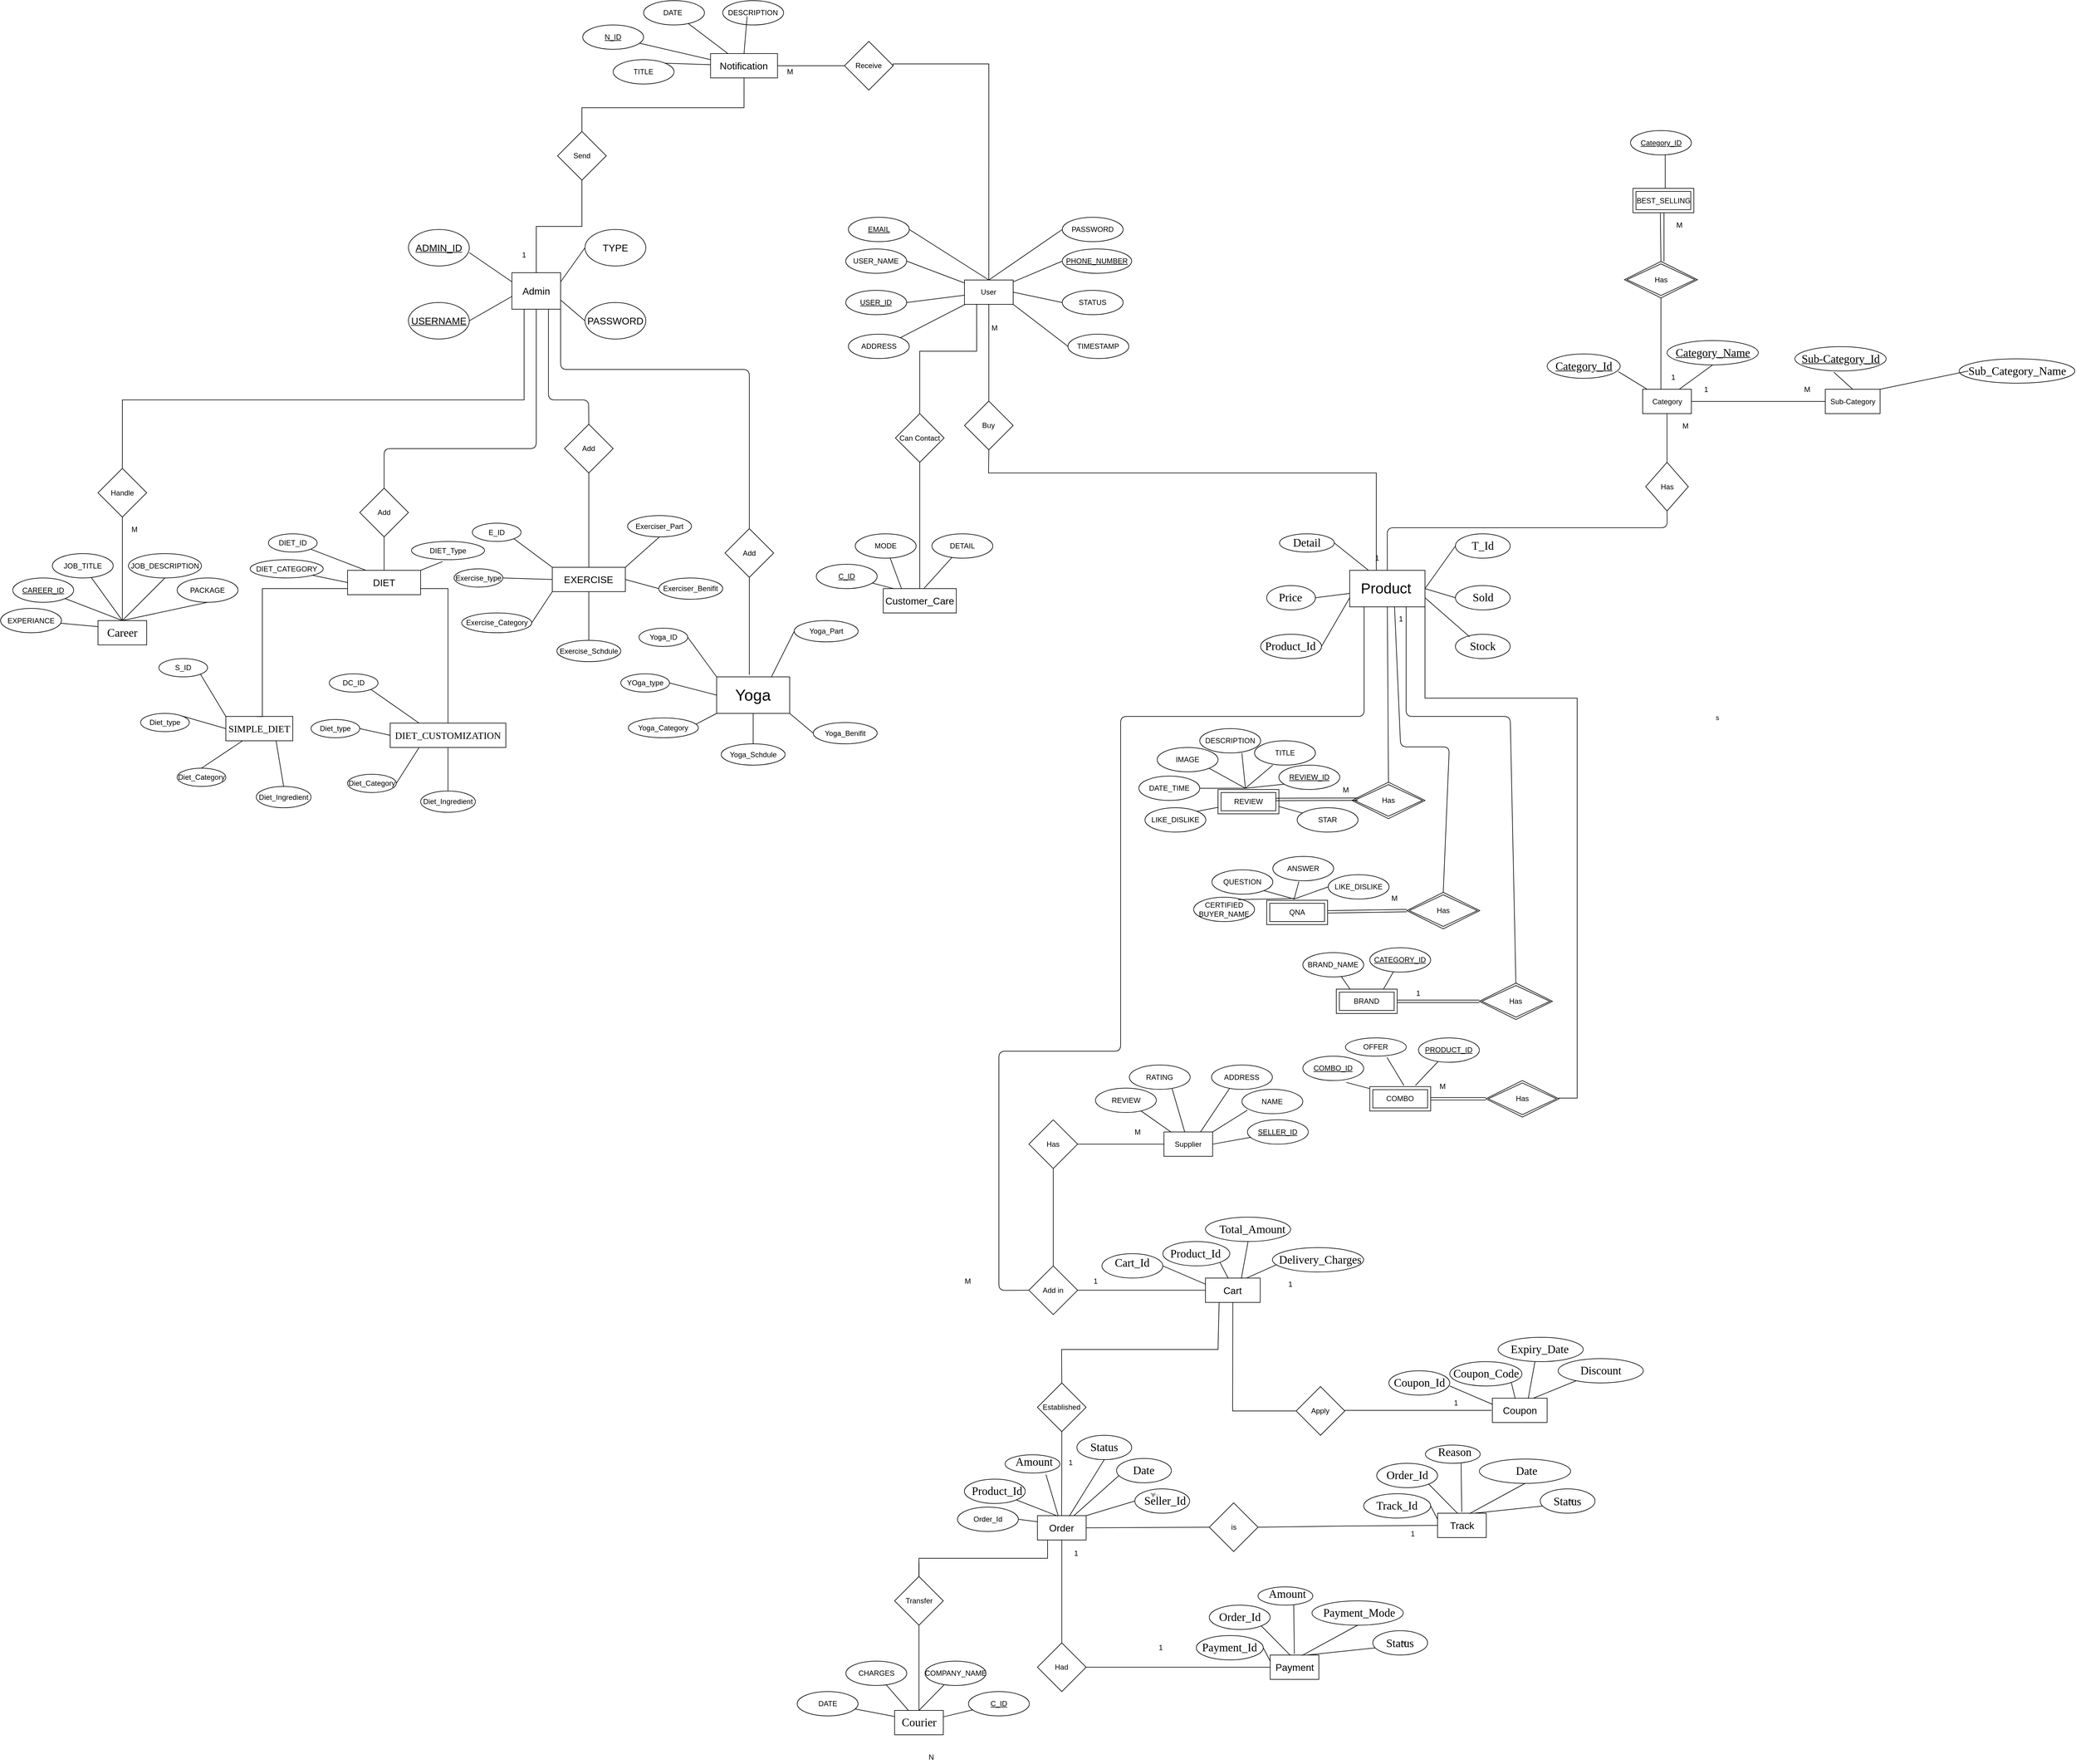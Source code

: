 <mxfile version="13.10.6" type="github">
  <diagram id="wGbHAm15oK983sHC9-Yr" name="Page-1">
    <mxGraphModel dx="4152" dy="7964" grid="1" gridSize="10" guides="1" tooltips="1" connect="1" arrows="1" fold="1" page="1" pageScale="1" pageWidth="6000" pageHeight="6000" math="0" shadow="0">
      <root>
        <mxCell id="0" />
        <mxCell id="1" parent="0" />
        <mxCell id="-AewMf9iP1QOve1QcF8E-84" value="" style="ellipse;whiteSpace=wrap;html=1;" parent="1" vertex="1">
          <mxGeometry x="5020" y="1860" width="140" height="40" as="geometry" />
        </mxCell>
        <mxCell id="VCjqb7YWoMUJ2KnElUuH-2" value="&lt;font style=&quot;font-size: 26px&quot;&gt;Yoga&lt;/font&gt;" style="rounded=0;whiteSpace=wrap;html=1;" parent="1" vertex="1">
          <mxGeometry x="3736.32" y="775" width="120" height="60" as="geometry" />
        </mxCell>
        <mxCell id="VCjqb7YWoMUJ2KnElUuH-15" value="" style="rounded=0;whiteSpace=wrap;html=1;" parent="1" vertex="1">
          <mxGeometry x="4776.32" y="600" width="123.68" height="60" as="geometry" />
        </mxCell>
        <mxCell id="VCjqb7YWoMUJ2KnElUuH-16" value="&lt;font style=&quot;font-size: 24px;&quot;&gt;Product&lt;/font&gt;&lt;font style=&quot;font-size: 24px;&quot;&gt;&lt;br style=&quot;font-size: 24px;&quot;&gt;&lt;/font&gt;" style="text;html=1;strokeColor=none;fillColor=none;align=center;verticalAlign=middle;whiteSpace=wrap;rounded=0;fontStyle=0;fontSize=24;" parent="1" vertex="1">
          <mxGeometry x="4815.5" y="620" width="40" height="20" as="geometry" />
        </mxCell>
        <mxCell id="VCjqb7YWoMUJ2KnElUuH-17" value="" style="ellipse;whiteSpace=wrap;html=1;" parent="1" vertex="1">
          <mxGeometry x="4630" y="705" width="100" height="40" as="geometry" />
        </mxCell>
        <mxCell id="VCjqb7YWoMUJ2KnElUuH-18" value="" style="ellipse;whiteSpace=wrap;html=1;" parent="1" vertex="1">
          <mxGeometry x="4640" y="625" width="80" height="40" as="geometry" />
        </mxCell>
        <mxCell id="VCjqb7YWoMUJ2KnElUuH-19" value="" style="ellipse;whiteSpace=wrap;html=1;" parent="1" vertex="1">
          <mxGeometry x="4950" y="625" width="90" height="40" as="geometry" />
        </mxCell>
        <mxCell id="VCjqb7YWoMUJ2KnElUuH-20" value="" style="ellipse;whiteSpace=wrap;html=1;" parent="1" vertex="1">
          <mxGeometry x="4950" y="540" width="90" height="40" as="geometry" />
        </mxCell>
        <mxCell id="VCjqb7YWoMUJ2KnElUuH-21" value="" style="ellipse;whiteSpace=wrap;html=1;" parent="1" vertex="1">
          <mxGeometry x="4661" y="540" width="90" height="30" as="geometry" />
        </mxCell>
        <mxCell id="VCjqb7YWoMUJ2KnElUuH-22" value="" style="ellipse;whiteSpace=wrap;html=1;" parent="1" vertex="1">
          <mxGeometry x="4950" y="705" width="90" height="40" as="geometry" />
        </mxCell>
        <mxCell id="VCjqb7YWoMUJ2KnElUuH-23" value="&lt;span id=&quot;docs-internal-guid-52407e8a-7fff-cbf3-2536-1fac4d719183&quot;&gt;&lt;span style=&quot;font-size: 14pt ; font-family: &amp;#34;times new roman&amp;#34; ; background-color: transparent ; vertical-align: baseline&quot;&gt;Product_Id&lt;/span&gt;&lt;/span&gt;" style="text;html=1;strokeColor=none;fillColor=none;align=center;verticalAlign=middle;whiteSpace=wrap;rounded=0;" parent="1" vertex="1">
          <mxGeometry x="4659.32" y="715" width="40" height="20" as="geometry" />
        </mxCell>
        <mxCell id="VCjqb7YWoMUJ2KnElUuH-24" value="&lt;span id=&quot;docs-internal-guid-77ab3239-7fff-6653-dc07-70a4567c1364&quot;&gt;&lt;span style=&quot;font-size: 14pt ; font-family: &amp;#34;times new roman&amp;#34; ; background-color: transparent ; vertical-align: baseline&quot;&gt;Price&lt;/span&gt;&lt;/span&gt;" style="text;html=1;strokeColor=none;fillColor=none;align=center;verticalAlign=middle;whiteSpace=wrap;rounded=0;" parent="1" vertex="1">
          <mxGeometry x="4659.32" y="635" width="40" height="20" as="geometry" />
        </mxCell>
        <mxCell id="VCjqb7YWoMUJ2KnElUuH-25" value="&lt;span id=&quot;docs-internal-guid-4e54380a-7fff-bb57-83b4-be8a0f64f4e9&quot;&gt;&lt;span style=&quot;font-size: 14pt ; font-family: &amp;#34;times new roman&amp;#34; ; background-color: transparent ; vertical-align: baseline&quot;&gt;Stock&lt;/span&gt;&lt;/span&gt;" style="text;html=1;strokeColor=none;fillColor=none;align=center;verticalAlign=middle;whiteSpace=wrap;rounded=0;" parent="1" vertex="1">
          <mxGeometry x="4975" y="715" width="40" height="20" as="geometry" />
        </mxCell>
        <mxCell id="VCjqb7YWoMUJ2KnElUuH-26" value="&lt;span id=&quot;docs-internal-guid-1fa22a7b-7fff-ead4-82f6-f13e5b7c12e8&quot;&gt;&lt;span style=&quot;font-size: 14pt ; font-family: &amp;#34;times new roman&amp;#34; ; background-color: transparent ; vertical-align: baseline&quot;&gt;Sold&lt;/span&gt;&lt;/span&gt;" style="text;html=1;strokeColor=none;fillColor=none;align=center;verticalAlign=middle;whiteSpace=wrap;rounded=0;" parent="1" vertex="1">
          <mxGeometry x="4967.5" y="635" width="55" height="20" as="geometry" />
        </mxCell>
        <mxCell id="VCjqb7YWoMUJ2KnElUuH-27" value="&lt;span id=&quot;docs-internal-guid-fe8abb5e-7fff-1b7b-80ea-8a018e37618a&quot;&gt;&lt;span style=&quot;font-size: 14pt ; font-family: &amp;#34;times new roman&amp;#34; ; background-color: transparent ; vertical-align: baseline&quot;&gt;T_Id&lt;/span&gt;&lt;/span&gt;" style="text;html=1;strokeColor=none;fillColor=none;align=center;verticalAlign=middle;whiteSpace=wrap;rounded=0;" parent="1" vertex="1">
          <mxGeometry x="4975" y="550" width="40" height="20" as="geometry" />
        </mxCell>
        <mxCell id="VCjqb7YWoMUJ2KnElUuH-28" value="&lt;span id=&quot;docs-internal-guid-84cdcf9b-7fff-4355-09eb-947d76654720&quot;&gt;&lt;span style=&quot;font-size: 14pt ; font-family: &amp;#34;times new roman&amp;#34; ; background-color: transparent ; vertical-align: baseline&quot;&gt;Detail&lt;/span&gt;&lt;/span&gt;" style="text;html=1;strokeColor=none;fillColor=none;align=center;verticalAlign=middle;whiteSpace=wrap;rounded=0;" parent="1" vertex="1">
          <mxGeometry x="4686" y="545" width="40" height="20" as="geometry" />
        </mxCell>
        <mxCell id="VCjqb7YWoMUJ2KnElUuH-33" value="" style="endArrow=none;html=1;exitX=1;exitY=0.5;exitDx=0;exitDy=0;entryX=0;entryY=0.5;entryDx=0;entryDy=0;" parent="1" source="VCjqb7YWoMUJ2KnElUuH-15" target="VCjqb7YWoMUJ2KnElUuH-19" edge="1">
          <mxGeometry width="50" height="50" relative="1" as="geometry">
            <mxPoint x="4920" y="755" as="sourcePoint" />
            <mxPoint x="4940" y="375" as="targetPoint" />
          </mxGeometry>
        </mxCell>
        <mxCell id="VCjqb7YWoMUJ2KnElUuH-34" value="" style="endArrow=none;html=1;exitX=0;exitY=0.75;exitDx=0;exitDy=0;entryX=1;entryY=0.5;entryDx=0;entryDy=0;" parent="1" source="VCjqb7YWoMUJ2KnElUuH-15" target="VCjqb7YWoMUJ2KnElUuH-17" edge="1">
          <mxGeometry width="50" height="50" relative="1" as="geometry">
            <mxPoint x="4910" y="485" as="sourcePoint" />
            <mxPoint x="4910" y="345" as="targetPoint" />
          </mxGeometry>
        </mxCell>
        <mxCell id="VCjqb7YWoMUJ2KnElUuH-35" value="" style="endArrow=none;html=1;entryX=1;entryY=0.5;entryDx=0;entryDy=0;" parent="1" source="VCjqb7YWoMUJ2KnElUuH-15" target="VCjqb7YWoMUJ2KnElUuH-18" edge="1">
          <mxGeometry width="50" height="50" relative="1" as="geometry">
            <mxPoint x="4777" y="645" as="sourcePoint" />
            <mxPoint x="4809.17" y="455" as="targetPoint" />
          </mxGeometry>
        </mxCell>
        <mxCell id="VCjqb7YWoMUJ2KnElUuH-36" value="" style="endArrow=none;html=1;exitX=0.25;exitY=0;exitDx=0;exitDy=0;entryX=1;entryY=0.5;entryDx=0;entryDy=0;" parent="1" source="VCjqb7YWoMUJ2KnElUuH-15" target="VCjqb7YWoMUJ2KnElUuH-21" edge="1">
          <mxGeometry width="50" height="50" relative="1" as="geometry">
            <mxPoint x="4820" y="590" as="sourcePoint" />
            <mxPoint x="4820" y="450" as="targetPoint" />
          </mxGeometry>
        </mxCell>
        <mxCell id="VCjqb7YWoMUJ2KnElUuH-37" value="" style="endArrow=none;html=1;exitX=1;exitY=0.75;exitDx=0;exitDy=0;entryX=0.259;entryY=0.104;entryDx=0;entryDy=0;entryPerimeter=0;" parent="1" source="VCjqb7YWoMUJ2KnElUuH-15" target="VCjqb7YWoMUJ2KnElUuH-22" edge="1">
          <mxGeometry width="50" height="50" relative="1" as="geometry">
            <mxPoint x="4839.58" y="625" as="sourcePoint" />
            <mxPoint x="4839.58" y="485" as="targetPoint" />
          </mxGeometry>
        </mxCell>
        <mxCell id="VCjqb7YWoMUJ2KnElUuH-38" value="" style="endArrow=none;html=1;exitX=1;exitY=0.5;exitDx=0;exitDy=0;entryX=0;entryY=0.5;entryDx=0;entryDy=0;" parent="1" source="VCjqb7YWoMUJ2KnElUuH-15" target="VCjqb7YWoMUJ2KnElUuH-20" edge="1">
          <mxGeometry width="50" height="50" relative="1" as="geometry">
            <mxPoint x="4920" y="675" as="sourcePoint" />
            <mxPoint x="4920" y="535" as="targetPoint" />
          </mxGeometry>
        </mxCell>
        <mxCell id="VCjqb7YWoMUJ2KnElUuH-39" value="1" style="text;html=1;align=center;verticalAlign=middle;resizable=0;points=[];autosize=1;" parent="1" vertex="1">
          <mxGeometry x="4850" y="670" width="20" height="20" as="geometry" />
        </mxCell>
        <mxCell id="VCjqb7YWoMUJ2KnElUuH-205" value="REVIEW_ID" style="ellipse;whiteSpace=wrap;html=1;align=center;fontStyle=4;" parent="1" vertex="1">
          <mxGeometry x="4660" y="920" width="100" height="40" as="geometry" />
        </mxCell>
        <mxCell id="VCjqb7YWoMUJ2KnElUuH-206" value="STAR" style="ellipse;whiteSpace=wrap;html=1;align=center;" parent="1" vertex="1">
          <mxGeometry x="4690" y="990" width="100" height="40" as="geometry" />
        </mxCell>
        <mxCell id="VCjqb7YWoMUJ2KnElUuH-207" value="LIKE_DISLIKE" style="ellipse;whiteSpace=wrap;html=1;align=center;" parent="1" vertex="1">
          <mxGeometry x="4440" y="990" width="100" height="40" as="geometry" />
        </mxCell>
        <mxCell id="VCjqb7YWoMUJ2KnElUuH-208" value="TITLE" style="ellipse;whiteSpace=wrap;html=1;align=center;" parent="1" vertex="1">
          <mxGeometry x="4620" y="880" width="100" height="40" as="geometry" />
        </mxCell>
        <mxCell id="VCjqb7YWoMUJ2KnElUuH-209" value="DESCRIPTION" style="ellipse;whiteSpace=wrap;html=1;align=center;" parent="1" vertex="1">
          <mxGeometry x="4530" y="860" width="100" height="40" as="geometry" />
        </mxCell>
        <mxCell id="VCjqb7YWoMUJ2KnElUuH-210" value="IMAGE" style="ellipse;whiteSpace=wrap;html=1;align=center;" parent="1" vertex="1">
          <mxGeometry x="4460" y="891" width="100" height="40" as="geometry" />
        </mxCell>
        <mxCell id="VCjqb7YWoMUJ2KnElUuH-211" value="DATE_TIME" style="ellipse;whiteSpace=wrap;html=1;align=center;" parent="1" vertex="1">
          <mxGeometry x="4430" y="938" width="100" height="40" as="geometry" />
        </mxCell>
        <mxCell id="VCjqb7YWoMUJ2KnElUuH-212" value="CERTIFIED BUYER_NAME" style="ellipse;whiteSpace=wrap;html=1;align=center;" parent="1" vertex="1">
          <mxGeometry x="4520" y="1137" width="100" height="40" as="geometry" />
        </mxCell>
        <mxCell id="VCjqb7YWoMUJ2KnElUuH-213" value="QUESTION" style="ellipse;whiteSpace=wrap;html=1;align=center;" parent="1" vertex="1">
          <mxGeometry x="4550" y="1092" width="100" height="40" as="geometry" />
        </mxCell>
        <mxCell id="VCjqb7YWoMUJ2KnElUuH-214" value="ANSWER" style="ellipse;whiteSpace=wrap;html=1;align=center;" parent="1" vertex="1">
          <mxGeometry x="4650" y="1070" width="100" height="40" as="geometry" />
        </mxCell>
        <mxCell id="VCjqb7YWoMUJ2KnElUuH-215" value="LIKE_DISLIKE" style="ellipse;whiteSpace=wrap;html=1;align=center;" parent="1" vertex="1">
          <mxGeometry x="4741" y="1100" width="100" height="40" as="geometry" />
        </mxCell>
        <mxCell id="VCjqb7YWoMUJ2KnElUuH-216" value="" style="endArrow=none;html=1;rounded=0;exitX=1;exitY=0.75;exitDx=0;exitDy=0;" parent="1" target="VCjqb7YWoMUJ2KnElUuH-206" edge="1">
          <mxGeometry relative="1" as="geometry">
            <mxPoint x="4660" y="988" as="sourcePoint" />
            <mxPoint x="4770" y="920" as="targetPoint" />
          </mxGeometry>
        </mxCell>
        <mxCell id="VCjqb7YWoMUJ2KnElUuH-217" value="" style="endArrow=none;html=1;rounded=0;exitX=1;exitY=0;exitDx=0;exitDy=0;" parent="1" source="VCjqb7YWoMUJ2KnElUuH-207" target="VCjqb7YWoMUJ2KnElUuH-233" edge="1">
          <mxGeometry relative="1" as="geometry">
            <mxPoint x="4610" y="920" as="sourcePoint" />
            <mxPoint x="4550" y="978" as="targetPoint" />
          </mxGeometry>
        </mxCell>
        <mxCell id="VCjqb7YWoMUJ2KnElUuH-218" value="" style="endArrow=none;html=1;rounded=0;exitX=0.5;exitY=0;exitDx=0;exitDy=0;" parent="1" target="VCjqb7YWoMUJ2KnElUuH-211" edge="1">
          <mxGeometry relative="1" as="geometry">
            <mxPoint x="4605" y="958" as="sourcePoint" />
            <mxPoint x="4770" y="920" as="targetPoint" />
          </mxGeometry>
        </mxCell>
        <mxCell id="VCjqb7YWoMUJ2KnElUuH-219" value="" style="endArrow=none;html=1;rounded=0;exitX=0.5;exitY=0;exitDx=0;exitDy=0;entryX=1;entryY=1;entryDx=0;entryDy=0;" parent="1" target="VCjqb7YWoMUJ2KnElUuH-210" edge="1">
          <mxGeometry relative="1" as="geometry">
            <mxPoint x="4605" y="958" as="sourcePoint" />
            <mxPoint x="4770" y="920" as="targetPoint" />
          </mxGeometry>
        </mxCell>
        <mxCell id="VCjqb7YWoMUJ2KnElUuH-220" value="" style="endArrow=none;html=1;rounded=0;exitX=0.5;exitY=0;exitDx=0;exitDy=0;entryX=0.692;entryY=1.005;entryDx=0;entryDy=0;entryPerimeter=0;" parent="1" target="VCjqb7YWoMUJ2KnElUuH-209" edge="1">
          <mxGeometry relative="1" as="geometry">
            <mxPoint x="4605" y="958" as="sourcePoint" />
            <mxPoint x="4770" y="920" as="targetPoint" />
          </mxGeometry>
        </mxCell>
        <mxCell id="VCjqb7YWoMUJ2KnElUuH-221" value="" style="endArrow=none;html=1;rounded=0;exitX=0.5;exitY=0;exitDx=0;exitDy=0;" parent="1" edge="1">
          <mxGeometry relative="1" as="geometry">
            <mxPoint x="4605" y="958" as="sourcePoint" />
            <mxPoint x="4650" y="920" as="targetPoint" />
          </mxGeometry>
        </mxCell>
        <mxCell id="VCjqb7YWoMUJ2KnElUuH-222" value="" style="endArrow=none;html=1;rounded=0;exitX=0.5;exitY=0;exitDx=0;exitDy=0;entryX=0.08;entryY=0.785;entryDx=0;entryDy=0;entryPerimeter=0;" parent="1" target="VCjqb7YWoMUJ2KnElUuH-205" edge="1">
          <mxGeometry relative="1" as="geometry">
            <mxPoint x="4605" y="958" as="sourcePoint" />
            <mxPoint x="4770" y="920" as="targetPoint" />
          </mxGeometry>
        </mxCell>
        <mxCell id="VCjqb7YWoMUJ2KnElUuH-223" value="" style="endArrow=none;html=1;rounded=0;exitX=0.728;exitY=0.1;exitDx=0;exitDy=0;exitPerimeter=0;" parent="1" source="VCjqb7YWoMUJ2KnElUuH-212" edge="1">
          <mxGeometry relative="1" as="geometry">
            <mxPoint x="4690" y="972" as="sourcePoint" />
            <mxPoint x="4685" y="1139" as="targetPoint" />
          </mxGeometry>
        </mxCell>
        <mxCell id="VCjqb7YWoMUJ2KnElUuH-224" value="" style="endArrow=none;html=1;rounded=0;exitX=0.5;exitY=0;exitDx=0;exitDy=0;entryX=1;entryY=1;entryDx=0;entryDy=0;" parent="1" target="VCjqb7YWoMUJ2KnElUuH-213" edge="1">
          <mxGeometry relative="1" as="geometry">
            <mxPoint x="4685" y="1140" as="sourcePoint" />
            <mxPoint x="4850" y="972" as="targetPoint" />
          </mxGeometry>
        </mxCell>
        <mxCell id="VCjqb7YWoMUJ2KnElUuH-225" value="" style="endArrow=none;html=1;rounded=0;exitX=0.5;exitY=0;exitDx=0;exitDy=0;entryX=0.428;entryY=1.035;entryDx=0;entryDy=0;entryPerimeter=0;" parent="1" target="VCjqb7YWoMUJ2KnElUuH-214" edge="1">
          <mxGeometry relative="1" as="geometry">
            <mxPoint x="4685" y="1140" as="sourcePoint" />
            <mxPoint x="4850" y="972" as="targetPoint" />
          </mxGeometry>
        </mxCell>
        <mxCell id="VCjqb7YWoMUJ2KnElUuH-226" value="" style="endArrow=none;html=1;rounded=0;exitX=0.5;exitY=0;exitDx=0;exitDy=0;entryX=0;entryY=0.5;entryDx=0;entryDy=0;" parent="1" target="VCjqb7YWoMUJ2KnElUuH-215" edge="1">
          <mxGeometry relative="1" as="geometry">
            <mxPoint x="4685" y="1140" as="sourcePoint" />
            <mxPoint x="4820" y="1122" as="targetPoint" />
          </mxGeometry>
        </mxCell>
        <mxCell id="VCjqb7YWoMUJ2KnElUuH-227" value="BRAND_NAME" style="ellipse;whiteSpace=wrap;html=1;align=center;" parent="1" vertex="1">
          <mxGeometry x="4699.32" y="1228" width="100" height="40" as="geometry" />
        </mxCell>
        <mxCell id="VCjqb7YWoMUJ2KnElUuH-228" value="CATEGORY_ID" style="ellipse;whiteSpace=wrap;html=1;align=center;fontStyle=4;" parent="1" vertex="1">
          <mxGeometry x="4809.32" y="1220" width="100" height="40" as="geometry" />
        </mxCell>
        <mxCell id="VCjqb7YWoMUJ2KnElUuH-229" value="" style="endArrow=none;html=1;rounded=0;entryX=0.75;entryY=0;entryDx=0;entryDy=0;" parent="1" source="VCjqb7YWoMUJ2KnElUuH-228" edge="1">
          <mxGeometry relative="1" as="geometry">
            <mxPoint x="4769.32" y="1200" as="sourcePoint" />
            <mxPoint x="4831.82" y="1288" as="targetPoint" />
          </mxGeometry>
        </mxCell>
        <mxCell id="VCjqb7YWoMUJ2KnElUuH-230" value="" style="endArrow=none;html=1;rounded=0;exitX=0.25;exitY=0;exitDx=0;exitDy=0;" parent="1" target="VCjqb7YWoMUJ2KnElUuH-227" edge="1">
          <mxGeometry relative="1" as="geometry">
            <mxPoint x="4776.82" y="1288" as="sourcePoint" />
            <mxPoint x="4929.32" y="1200" as="targetPoint" />
          </mxGeometry>
        </mxCell>
        <mxCell id="VCjqb7YWoMUJ2KnElUuH-231" value="BRAND" style="shape=ext;margin=3;double=1;whiteSpace=wrap;html=1;align=center;" parent="1" vertex="1">
          <mxGeometry x="4754.32" y="1288" width="100" height="40" as="geometry" />
        </mxCell>
        <mxCell id="VCjqb7YWoMUJ2KnElUuH-232" value="QNA" style="shape=ext;margin=3;double=1;whiteSpace=wrap;html=1;align=center;" parent="1" vertex="1">
          <mxGeometry x="4640" y="1142" width="100" height="40" as="geometry" />
        </mxCell>
        <mxCell id="VCjqb7YWoMUJ2KnElUuH-233" value="REVIEW" style="shape=ext;margin=3;double=1;whiteSpace=wrap;html=1;align=center;" parent="1" vertex="1">
          <mxGeometry x="4560" y="960" width="100" height="40" as="geometry" />
        </mxCell>
        <mxCell id="VCjqb7YWoMUJ2KnElUuH-234" value="Has" style="shape=rhombus;double=1;perimeter=rhombusPerimeter;whiteSpace=wrap;html=1;align=center;" parent="1" vertex="1">
          <mxGeometry x="4780" y="948" width="120" height="60" as="geometry" />
        </mxCell>
        <mxCell id="VCjqb7YWoMUJ2KnElUuH-235" value="Has" style="shape=rhombus;double=1;perimeter=rhombusPerimeter;whiteSpace=wrap;html=1;align=center;" parent="1" vertex="1">
          <mxGeometry x="4870" y="1129" width="120" height="60" as="geometry" />
        </mxCell>
        <mxCell id="VCjqb7YWoMUJ2KnElUuH-236" value="Has" style="shape=rhombus;double=1;perimeter=rhombusPerimeter;whiteSpace=wrap;html=1;align=center;" parent="1" vertex="1">
          <mxGeometry x="4989.32" y="1278" width="120" height="60" as="geometry" />
        </mxCell>
        <mxCell id="VCjqb7YWoMUJ2KnElUuH-237" value="M" style="text;html=1;strokeColor=none;fillColor=none;align=center;verticalAlign=middle;whiteSpace=wrap;rounded=0;" parent="1" vertex="1">
          <mxGeometry x="4750" y="951" width="40" height="20" as="geometry" />
        </mxCell>
        <mxCell id="VCjqb7YWoMUJ2KnElUuH-238" value="M" style="text;html=1;strokeColor=none;fillColor=none;align=center;verticalAlign=middle;whiteSpace=wrap;rounded=0;" parent="1" vertex="1">
          <mxGeometry x="4830" y="1129" width="40" height="20" as="geometry" />
        </mxCell>
        <mxCell id="VCjqb7YWoMUJ2KnElUuH-239" value="1" style="text;html=1;strokeColor=none;fillColor=none;align=center;verticalAlign=middle;whiteSpace=wrap;rounded=0;" parent="1" vertex="1">
          <mxGeometry x="4869.32" y="1285" width="40" height="20" as="geometry" />
        </mxCell>
        <mxCell id="VCjqb7YWoMUJ2KnElUuH-240" value="" style="shape=link;html=1;rounded=0;endArrow=none;endFill=0;" parent="1" edge="1">
          <mxGeometry relative="1" as="geometry">
            <mxPoint x="4655" y="976.33" as="sourcePoint" />
            <mxPoint x="4790" y="976" as="targetPoint" />
          </mxGeometry>
        </mxCell>
        <mxCell id="VCjqb7YWoMUJ2KnElUuH-241" value="" style="shape=link;html=1;rounded=0;endArrow=none;endFill=0;entryX=0;entryY=0.5;entryDx=0;entryDy=0;" parent="1" target="VCjqb7YWoMUJ2KnElUuH-235" edge="1">
          <mxGeometry relative="1" as="geometry">
            <mxPoint x="4740" y="1161.0" as="sourcePoint" />
            <mxPoint x="4900" y="1161" as="targetPoint" />
          </mxGeometry>
        </mxCell>
        <mxCell id="VCjqb7YWoMUJ2KnElUuH-242" value="" style="resizable=0;html=1;align=right;verticalAlign=bottom;" parent="VCjqb7YWoMUJ2KnElUuH-241" connectable="0" vertex="1">
          <mxGeometry x="1" relative="1" as="geometry" />
        </mxCell>
        <mxCell id="VCjqb7YWoMUJ2KnElUuH-243" value="" style="shape=link;html=1;rounded=0;endArrow=none;endFill=0;entryX=0;entryY=0.5;entryDx=0;entryDy=0;" parent="1" source="VCjqb7YWoMUJ2KnElUuH-231" target="VCjqb7YWoMUJ2KnElUuH-236" edge="1">
          <mxGeometry relative="1" as="geometry">
            <mxPoint x="4854.32" y="1308" as="sourcePoint" />
            <mxPoint x="5014.32" y="1308" as="targetPoint" />
          </mxGeometry>
        </mxCell>
        <mxCell id="VCjqb7YWoMUJ2KnElUuH-244" value="" style="resizable=0;html=1;align=right;verticalAlign=bottom;" parent="VCjqb7YWoMUJ2KnElUuH-243" connectable="0" vertex="1">
          <mxGeometry x="1" relative="1" as="geometry" />
        </mxCell>
        <mxCell id="VCjqb7YWoMUJ2KnElUuH-274" value="&lt;font style=&quot;font-size: 12px;&quot;&gt;User&lt;/font&gt;" style="rounded=0;whiteSpace=wrap;html=1;strokeWidth=1;fontSize=12;" parent="1" vertex="1">
          <mxGeometry x="4143.46" y="123" width="80" height="40" as="geometry" />
        </mxCell>
        <mxCell id="VCjqb7YWoMUJ2KnElUuH-276" value="USER_ID" style="ellipse;whiteSpace=wrap;html=1;align=center;fontStyle=4;strokeWidth=1;fontSize=12;" parent="1" vertex="1">
          <mxGeometry x="3948.46" y="140" width="100" height="40" as="geometry" />
        </mxCell>
        <mxCell id="VCjqb7YWoMUJ2KnElUuH-277" value="TIMESTAMP" style="ellipse;whiteSpace=wrap;html=1;align=center;strokeWidth=1;fontSize=12;" parent="1" vertex="1">
          <mxGeometry x="4313.46" y="212" width="100" height="40" as="geometry" />
        </mxCell>
        <mxCell id="VCjqb7YWoMUJ2KnElUuH-278" value="USER_NAME" style="ellipse;whiteSpace=wrap;html=1;align=center;strokeWidth=1;fontSize=12;" parent="1" vertex="1">
          <mxGeometry x="3948.46" y="72" width="100" height="40" as="geometry" />
        </mxCell>
        <mxCell id="VCjqb7YWoMUJ2KnElUuH-279" value="PASSWORD" style="ellipse;whiteSpace=wrap;html=1;align=center;strokeWidth=1;fontSize=12;" parent="1" vertex="1">
          <mxGeometry x="4304.14" y="20" width="100" height="40" as="geometry" />
        </mxCell>
        <mxCell id="VCjqb7YWoMUJ2KnElUuH-280" value="STATUS" style="ellipse;whiteSpace=wrap;html=1;align=center;strokeWidth=1;fontSize=12;" parent="1" vertex="1">
          <mxGeometry x="4304.14" y="140" width="100" height="40" as="geometry" />
        </mxCell>
        <mxCell id="VCjqb7YWoMUJ2KnElUuH-281" value="ADDRESS" style="ellipse;whiteSpace=wrap;html=1;align=center;strokeWidth=1;fontSize=12;" parent="1" vertex="1">
          <mxGeometry x="3952.78" y="212" width="100" height="40" as="geometry" />
        </mxCell>
        <mxCell id="VCjqb7YWoMUJ2KnElUuH-282" value="" style="endArrow=none;html=1;rounded=0;entryX=0;entryY=0.5;entryDx=0;entryDy=0;strokeWidth=1;fontSize=12;exitX=1;exitY=0.5;exitDx=0;exitDy=0;" parent="1" source="VCjqb7YWoMUJ2KnElUuH-274" target="VCjqb7YWoMUJ2KnElUuH-280" edge="1">
          <mxGeometry relative="1" as="geometry">
            <mxPoint x="4223.46" y="142" as="sourcePoint" />
            <mxPoint x="4253.46" y="-50" as="targetPoint" />
          </mxGeometry>
        </mxCell>
        <mxCell id="VCjqb7YWoMUJ2KnElUuH-283" value="" style="endArrow=none;html=1;rounded=0;exitX=1;exitY=0.5;exitDx=0;exitDy=0;strokeWidth=1;fontSize=12;" parent="1" source="VCjqb7YWoMUJ2KnElUuH-276" target="VCjqb7YWoMUJ2KnElUuH-274" edge="1">
          <mxGeometry relative="1" as="geometry">
            <mxPoint x="4103.46" y="-110" as="sourcePoint" />
            <mxPoint x="4193.46" y="107.204" as="targetPoint" />
          </mxGeometry>
        </mxCell>
        <mxCell id="VCjqb7YWoMUJ2KnElUuH-284" value="" style="endArrow=none;html=1;rounded=0;exitX=1;exitY=0.5;exitDx=0;exitDy=0;strokeWidth=1;fontSize=12;" parent="1" source="VCjqb7YWoMUJ2KnElUuH-278" target="VCjqb7YWoMUJ2KnElUuH-274" edge="1">
          <mxGeometry relative="1" as="geometry">
            <mxPoint x="4103.46" y="-110" as="sourcePoint" />
            <mxPoint x="4173.46" y="120" as="targetPoint" />
          </mxGeometry>
        </mxCell>
        <mxCell id="VCjqb7YWoMUJ2KnElUuH-285" value="" style="endArrow=none;html=1;rounded=0;exitX=0.5;exitY=0;exitDx=0;exitDy=0;strokeWidth=1;fontSize=12;entryX=1;entryY=0.5;entryDx=0;entryDy=0;" parent="1" source="VCjqb7YWoMUJ2KnElUuH-274" target="VCjqb7YWoMUJ2KnElUuH-290" edge="1">
          <mxGeometry relative="1" as="geometry">
            <mxPoint x="4193.46" y="80" as="sourcePoint" />
            <mxPoint x="4043.46" y="80" as="targetPoint" />
          </mxGeometry>
        </mxCell>
        <mxCell id="VCjqb7YWoMUJ2KnElUuH-286" value="" style="endArrow=none;html=1;rounded=0;strokeWidth=1;fontSize=12;entryX=0;entryY=0.5;entryDx=0;entryDy=0;exitX=0.5;exitY=0;exitDx=0;exitDy=0;" parent="1" source="VCjqb7YWoMUJ2KnElUuH-274" target="VCjqb7YWoMUJ2KnElUuH-279" edge="1">
          <mxGeometry relative="1" as="geometry">
            <mxPoint x="4154.46" y="123" as="sourcePoint" />
            <mxPoint x="4263.46" y="-110" as="targetPoint" />
          </mxGeometry>
        </mxCell>
        <mxCell id="VCjqb7YWoMUJ2KnElUuH-287" value="" style="endArrow=none;html=1;rounded=0;entryX=0;entryY=0.5;entryDx=0;entryDy=0;strokeWidth=1;fontSize=12;" parent="1" source="VCjqb7YWoMUJ2KnElUuH-274" target="VCjqb7YWoMUJ2KnElUuH-291" edge="1">
          <mxGeometry relative="1" as="geometry">
            <mxPoint x="4193.46" y="80" as="sourcePoint" />
            <mxPoint x="4107.556" y="17.524" as="targetPoint" />
          </mxGeometry>
        </mxCell>
        <mxCell id="VCjqb7YWoMUJ2KnElUuH-288" value="" style="endArrow=none;html=1;rounded=0;entryX=1;entryY=0;entryDx=0;entryDy=0;strokeWidth=1;fontSize=12;" parent="1" source="VCjqb7YWoMUJ2KnElUuH-274" target="VCjqb7YWoMUJ2KnElUuH-281" edge="1">
          <mxGeometry relative="1" as="geometry">
            <mxPoint x="4213.46" y="70" as="sourcePoint" />
            <mxPoint x="4263.46" y="-110" as="targetPoint" />
          </mxGeometry>
        </mxCell>
        <mxCell id="VCjqb7YWoMUJ2KnElUuH-289" value="" style="endArrow=none;html=1;rounded=0;strokeWidth=1;fontSize=12;entryX=0;entryY=0.5;entryDx=0;entryDy=0;exitX=1;exitY=1;exitDx=0;exitDy=0;" parent="1" source="VCjqb7YWoMUJ2KnElUuH-274" target="VCjqb7YWoMUJ2KnElUuH-277" edge="1">
          <mxGeometry relative="1" as="geometry">
            <mxPoint x="4243.86" y="67.4" as="sourcePoint" />
            <mxPoint x="4263.46" y="-110" as="targetPoint" />
          </mxGeometry>
        </mxCell>
        <mxCell id="VCjqb7YWoMUJ2KnElUuH-290" value="EMAIL" style="ellipse;whiteSpace=wrap;html=1;align=center;fontStyle=4;strokeWidth=1;fontSize=12;" parent="1" vertex="1">
          <mxGeometry x="3952.78" y="20" width="100" height="40" as="geometry" />
        </mxCell>
        <mxCell id="VCjqb7YWoMUJ2KnElUuH-291" value="PHONE_NUMBER" style="ellipse;whiteSpace=wrap;html=1;align=center;fontStyle=4;strokeWidth=1;fontSize=12;" parent="1" vertex="1">
          <mxGeometry x="4304.14" y="72" width="114" height="40" as="geometry" />
        </mxCell>
        <mxCell id="VCjqb7YWoMUJ2KnElUuH-296" value="" style="endArrow=none;html=1;rounded=0;strokeWidth=1;fontSize=12;exitX=0.5;exitY=1;exitDx=0;exitDy=0;entryX=0.5;entryY=0;entryDx=0;entryDy=0;" parent="1" source="VCjqb7YWoMUJ2KnElUuH-274" target="VCjqb7YWoMUJ2KnElUuH-297" edge="1">
          <mxGeometry relative="1" as="geometry">
            <mxPoint x="4177.64" y="173" as="sourcePoint" />
            <mxPoint x="4133.46" y="342" as="targetPoint" />
          </mxGeometry>
        </mxCell>
        <mxCell id="VCjqb7YWoMUJ2KnElUuH-297" value="Buy" style="rhombus;whiteSpace=wrap;html=1;shadow=0;" parent="1" vertex="1">
          <mxGeometry x="4143.46" y="322" width="80" height="80" as="geometry" />
        </mxCell>
        <mxCell id="VCjqb7YWoMUJ2KnElUuH-298" value="" style="endArrow=none;html=1;rounded=0;strokeWidth=1;fontSize=12;entryX=0.5;entryY=1;entryDx=0;entryDy=0;" parent="1" target="VCjqb7YWoMUJ2KnElUuH-297" edge="1">
          <mxGeometry relative="1" as="geometry">
            <mxPoint x="4820" y="600" as="sourcePoint" />
            <mxPoint x="5140.0" y="400" as="targetPoint" />
            <Array as="points">
              <mxPoint x="4820" y="440" />
              <mxPoint x="4183" y="440" />
            </Array>
          </mxGeometry>
        </mxCell>
        <mxCell id="VCjqb7YWoMUJ2KnElUuH-300" value="M" style="text;html=1;strokeColor=none;fillColor=none;align=center;verticalAlign=middle;whiteSpace=wrap;rounded=0;" parent="1" vertex="1">
          <mxGeometry x="4173.46" y="192" width="40" height="20" as="geometry" />
        </mxCell>
        <mxCell id="VCjqb7YWoMUJ2KnElUuH-301" value="1" style="text;html=1;align=center;verticalAlign=middle;resizable=0;points=[];autosize=1;fontSize=12;" parent="1" vertex="1">
          <mxGeometry x="4811" y="570" width="20" height="20" as="geometry" />
        </mxCell>
        <mxCell id="VCjqb7YWoMUJ2KnElUuH-302" value="" style="rounded=0;whiteSpace=wrap;html=1;" parent="1" vertex="1">
          <mxGeometry x="4539.32" y="1762.68" width="90" height="40" as="geometry" />
        </mxCell>
        <mxCell id="VCjqb7YWoMUJ2KnElUuH-304" value="&lt;font style=&quot;font-size: 16px&quot;&gt;Cart&lt;br&gt;&lt;/font&gt;" style="text;html=1;strokeColor=none;fillColor=none;align=center;verticalAlign=middle;whiteSpace=wrap;rounded=0;" parent="1" vertex="1">
          <mxGeometry x="4564.32" y="1772.68" width="40" height="20" as="geometry" />
        </mxCell>
        <mxCell id="VCjqb7YWoMUJ2KnElUuH-305" value="" style="ellipse;whiteSpace=wrap;html=1;" parent="1" vertex="1">
          <mxGeometry x="4369.32" y="1722.68" width="100" height="40" as="geometry" />
        </mxCell>
        <mxCell id="VCjqb7YWoMUJ2KnElUuH-306" value="" style="ellipse;whiteSpace=wrap;html=1;" parent="1" vertex="1">
          <mxGeometry x="4469.32" y="1702.68" width="110" height="40" as="geometry" />
        </mxCell>
        <mxCell id="VCjqb7YWoMUJ2KnElUuH-307" value="" style="ellipse;whiteSpace=wrap;html=1;" parent="1" vertex="1">
          <mxGeometry x="4649.32" y="1712.68" width="150" height="40" as="geometry" />
        </mxCell>
        <mxCell id="VCjqb7YWoMUJ2KnElUuH-308" value="" style="ellipse;whiteSpace=wrap;html=1;" parent="1" vertex="1">
          <mxGeometry x="4539.32" y="1662.68" width="140" height="40" as="geometry" />
        </mxCell>
        <mxCell id="VCjqb7YWoMUJ2KnElUuH-309" value="&lt;span id=&quot;docs-internal-guid-52407e8a-7fff-cbf3-2536-1fac4d719183&quot;&gt;&lt;span style=&quot;font-size: 14pt ; font-family: &amp;#34;times new roman&amp;#34; ; background-color: transparent ; vertical-align: baseline&quot;&gt;Cart_Id&lt;/span&gt;&lt;/span&gt;" style="text;html=1;strokeColor=none;fillColor=none;align=center;verticalAlign=middle;whiteSpace=wrap;rounded=0;" parent="1" vertex="1">
          <mxGeometry x="4399.32" y="1727.68" width="40" height="20" as="geometry" />
        </mxCell>
        <mxCell id="VCjqb7YWoMUJ2KnElUuH-310" value="&lt;span id=&quot;docs-internal-guid-77ab3239-7fff-6653-dc07-70a4567c1364&quot;&gt;&lt;span style=&quot;font-size: 14pt ; font-family: &amp;#34;times new roman&amp;#34; ; background-color: transparent ; vertical-align: baseline&quot;&gt;Product_Id&lt;/span&gt;&lt;/span&gt;" style="text;html=1;strokeColor=none;fillColor=none;align=center;verticalAlign=middle;whiteSpace=wrap;rounded=0;" parent="1" vertex="1">
          <mxGeometry x="4503.32" y="1712.68" width="40" height="20" as="geometry" />
        </mxCell>
        <mxCell id="VCjqb7YWoMUJ2KnElUuH-311" value="&lt;span id=&quot;docs-internal-guid-f2ca6896-7fff-c282-03e5-d2eb94d20334&quot;&gt;&lt;span style=&quot;font-size: 14pt ; font-family: &amp;#34;times new roman&amp;#34; ; background-color: transparent ; vertical-align: baseline&quot;&gt;Total_Amount&lt;/span&gt;&lt;/span&gt;" style="text;html=1;strokeColor=none;fillColor=none;align=center;verticalAlign=middle;whiteSpace=wrap;rounded=0;" parent="1" vertex="1">
          <mxGeometry x="4569.32" y="1672.68" width="95" height="20" as="geometry" />
        </mxCell>
        <mxCell id="VCjqb7YWoMUJ2KnElUuH-312" value="&lt;span id=&quot;docs-internal-guid-baefef16-7fff-118e-0051-b42a2cbbd142&quot;&gt;&lt;span style=&quot;font-size: 14pt ; font-family: &amp;#34;times new roman&amp;#34; ; background-color: transparent ; vertical-align: baseline&quot;&gt;Delivery_Charges&lt;/span&gt;&lt;/span&gt;" style="text;html=1;strokeColor=none;fillColor=none;align=center;verticalAlign=middle;whiteSpace=wrap;rounded=0;" parent="1" vertex="1">
          <mxGeometry x="4708.32" y="1722.68" width="40" height="20" as="geometry" />
        </mxCell>
        <mxCell id="VCjqb7YWoMUJ2KnElUuH-313" value="" style="endArrow=none;html=1;entryX=0.5;entryY=1;entryDx=0;entryDy=0;exitX=0.655;exitY=0.017;exitDx=0;exitDy=0;exitPerimeter=0;" parent="1" source="VCjqb7YWoMUJ2KnElUuH-302" target="VCjqb7YWoMUJ2KnElUuH-308" edge="1">
          <mxGeometry width="50" height="50" relative="1" as="geometry">
            <mxPoint x="4749.32" y="1802.68" as="sourcePoint" />
            <mxPoint x="4799.32" y="1752.68" as="targetPoint" />
          </mxGeometry>
        </mxCell>
        <mxCell id="VCjqb7YWoMUJ2KnElUuH-314" value="" style="endArrow=none;html=1;exitX=0.043;exitY=0.707;exitDx=0;exitDy=0;exitPerimeter=0;entryX=0.75;entryY=0;entryDx=0;entryDy=0;" parent="1" source="VCjqb7YWoMUJ2KnElUuH-307" target="VCjqb7YWoMUJ2KnElUuH-302" edge="1">
          <mxGeometry width="50" height="50" relative="1" as="geometry">
            <mxPoint x="4749.32" y="1802.68" as="sourcePoint" />
            <mxPoint x="4799.32" y="1752.68" as="targetPoint" />
          </mxGeometry>
        </mxCell>
        <mxCell id="VCjqb7YWoMUJ2KnElUuH-315" value="" style="endArrow=none;html=1;entryX=1;entryY=1;entryDx=0;entryDy=0;exitX=0.417;exitY=0.017;exitDx=0;exitDy=0;exitPerimeter=0;" parent="1" source="VCjqb7YWoMUJ2KnElUuH-302" target="VCjqb7YWoMUJ2KnElUuH-306" edge="1">
          <mxGeometry width="50" height="50" relative="1" as="geometry">
            <mxPoint x="4749.32" y="1802.68" as="sourcePoint" />
            <mxPoint x="4799.32" y="1752.68" as="targetPoint" />
          </mxGeometry>
        </mxCell>
        <mxCell id="VCjqb7YWoMUJ2KnElUuH-316" value="" style="endArrow=none;html=1;entryX=1;entryY=0.5;entryDx=0;entryDy=0;exitX=0;exitY=0.25;exitDx=0;exitDy=0;" parent="1" source="VCjqb7YWoMUJ2KnElUuH-302" target="VCjqb7YWoMUJ2KnElUuH-305" edge="1">
          <mxGeometry width="50" height="50" relative="1" as="geometry">
            <mxPoint x="4749.32" y="1802.68" as="sourcePoint" />
            <mxPoint x="4799.32" y="1752.68" as="targetPoint" />
          </mxGeometry>
        </mxCell>
        <mxCell id="VCjqb7YWoMUJ2KnElUuH-317" style="edgeStyle=orthogonalEdgeStyle;rounded=0;orthogonalLoop=1;jettySize=auto;html=1;entryX=0;entryY=0.5;entryDx=0;entryDy=0;shadow=0;startArrow=none;startFill=0;endArrow=none;endFill=0;strokeColor=#000000;exitX=1;exitY=0.5;exitDx=0;exitDy=0;" parent="1" source="VCjqb7YWoMUJ2KnElUuH-318" target="VCjqb7YWoMUJ2KnElUuH-302" edge="1">
          <mxGeometry relative="1" as="geometry">
            <mxPoint x="4210" y="1783" as="sourcePoint" />
          </mxGeometry>
        </mxCell>
        <mxCell id="VCjqb7YWoMUJ2KnElUuH-318" value="Add in" style="rhombus;whiteSpace=wrap;html=1;shadow=0;" parent="1" vertex="1">
          <mxGeometry x="4249.32" y="1742.68" width="80" height="80" as="geometry" />
        </mxCell>
        <mxCell id="VCjqb7YWoMUJ2KnElUuH-331" value="Supplier" style="rounded=0;whiteSpace=wrap;html=1;" parent="1" vertex="1">
          <mxGeometry x="4471.14" y="1522.68" width="80" height="40" as="geometry" />
        </mxCell>
        <mxCell id="VCjqb7YWoMUJ2KnElUuH-332" style="edgeStyle=orthogonalEdgeStyle;rounded=0;orthogonalLoop=1;jettySize=auto;html=1;entryX=0;entryY=0.5;entryDx=0;entryDy=0;shadow=0;startArrow=none;startFill=0;startSize=5;endArrow=none;endFill=0;strokeColor=#000000;" parent="1" source="VCjqb7YWoMUJ2KnElUuH-334" target="VCjqb7YWoMUJ2KnElUuH-331" edge="1">
          <mxGeometry relative="1" as="geometry" />
        </mxCell>
        <mxCell id="VCjqb7YWoMUJ2KnElUuH-333" value="" style="edgeStyle=orthogonalEdgeStyle;rounded=0;orthogonalLoop=1;jettySize=auto;html=1;shadow=0;startArrow=none;startFill=0;startSize=5;endArrow=none;endFill=0;strokeColor=#000000;" parent="1" source="VCjqb7YWoMUJ2KnElUuH-334" target="VCjqb7YWoMUJ2KnElUuH-318" edge="1">
          <mxGeometry relative="1" as="geometry" />
        </mxCell>
        <mxCell id="VCjqb7YWoMUJ2KnElUuH-334" value="Has" style="rhombus;whiteSpace=wrap;html=1;shadow=0;" parent="1" vertex="1">
          <mxGeometry x="4249.32" y="1502.68" width="80" height="80" as="geometry" />
        </mxCell>
        <mxCell id="VCjqb7YWoMUJ2KnElUuH-343" value="SELLER_ID" style="ellipse;whiteSpace=wrap;html=1;align=center;fontStyle=4;" parent="1" vertex="1">
          <mxGeometry x="4608.32" y="1502.68" width="100" height="40" as="geometry" />
        </mxCell>
        <mxCell id="VCjqb7YWoMUJ2KnElUuH-344" value="NAME" style="ellipse;whiteSpace=wrap;html=1;align=center;" parent="1" vertex="1">
          <mxGeometry x="4599.32" y="1452.68" width="100" height="40" as="geometry" />
        </mxCell>
        <mxCell id="VCjqb7YWoMUJ2KnElUuH-345" value="REVIEW" style="ellipse;whiteSpace=wrap;html=1;align=center;" parent="1" vertex="1">
          <mxGeometry x="4358.64" y="1450.68" width="100" height="40" as="geometry" />
        </mxCell>
        <mxCell id="VCjqb7YWoMUJ2KnElUuH-346" value="" style="endArrow=none;html=1;rounded=0;exitX=1;exitY=0.5;exitDx=0;exitDy=0;" parent="1" source="VCjqb7YWoMUJ2KnElUuH-331" edge="1">
          <mxGeometry relative="1" as="geometry">
            <mxPoint x="4543.64" y="1652.68" as="sourcePoint" />
            <mxPoint x="4613.772" y="1531.473" as="targetPoint" />
          </mxGeometry>
        </mxCell>
        <mxCell id="VCjqb7YWoMUJ2KnElUuH-347" value="" style="endArrow=none;html=1;rounded=0;entryX=0;entryY=1;entryDx=0;entryDy=0;exitX=1;exitY=0;exitDx=0;exitDy=0;" parent="1" source="VCjqb7YWoMUJ2KnElUuH-331" edge="1">
          <mxGeometry relative="1" as="geometry">
            <mxPoint x="4543.64" y="1652.68" as="sourcePoint" />
            <mxPoint x="4608.285" y="1486.822" as="targetPoint" />
          </mxGeometry>
        </mxCell>
        <mxCell id="VCjqb7YWoMUJ2KnElUuH-348" value="" style="endArrow=none;html=1;rounded=0;exitX=0.75;exitY=0;exitDx=0;exitDy=0;" parent="1" source="VCjqb7YWoMUJ2KnElUuH-331" edge="1">
          <mxGeometry relative="1" as="geometry">
            <mxPoint x="4543.64" y="1652.68" as="sourcePoint" />
            <mxPoint x="4579.757" y="1450.005" as="targetPoint" />
          </mxGeometry>
        </mxCell>
        <mxCell id="VCjqb7YWoMUJ2KnElUuH-349" value="" style="endArrow=none;html=1;rounded=0;" parent="1" target="VCjqb7YWoMUJ2KnElUuH-331" edge="1">
          <mxGeometry relative="1" as="geometry">
            <mxPoint x="4484.245" y="1450.554" as="sourcePoint" />
            <mxPoint x="4675" y="1602.68" as="targetPoint" />
          </mxGeometry>
        </mxCell>
        <mxCell id="VCjqb7YWoMUJ2KnElUuH-350" value="" style="endArrow=none;html=1;rounded=0;" parent="1" source="VCjqb7YWoMUJ2KnElUuH-345" target="VCjqb7YWoMUJ2KnElUuH-331" edge="1">
          <mxGeometry relative="1" as="geometry">
            <mxPoint x="4543.64" y="1652.68" as="sourcePoint" />
            <mxPoint x="4703.64" y="1652.68" as="targetPoint" />
          </mxGeometry>
        </mxCell>
        <mxCell id="VCjqb7YWoMUJ2KnElUuH-351" value="M" style="text;html=1;strokeColor=none;fillColor=none;align=center;verticalAlign=middle;whiteSpace=wrap;rounded=0;" parent="1" vertex="1">
          <mxGeometry x="4407.64" y="1512.68" width="40" height="20" as="geometry" />
        </mxCell>
        <mxCell id="VCjqb7YWoMUJ2KnElUuH-352" value="M" style="text;html=1;strokeColor=none;fillColor=none;align=center;verticalAlign=middle;whiteSpace=wrap;rounded=0;" parent="1" vertex="1">
          <mxGeometry x="4129.32" y="1757.68" width="40" height="20" as="geometry" />
        </mxCell>
        <mxCell id="VCjqb7YWoMUJ2KnElUuH-353" value="1" style="text;html=1;strokeColor=none;fillColor=none;align=center;verticalAlign=middle;whiteSpace=wrap;rounded=0;" parent="1" vertex="1">
          <mxGeometry x="4339.32" y="1757.68" width="40" height="20" as="geometry" />
        </mxCell>
        <mxCell id="VCjqb7YWoMUJ2KnElUuH-354" value="1" style="text;html=1;strokeColor=none;fillColor=none;align=center;verticalAlign=middle;whiteSpace=wrap;rounded=0;" parent="1" vertex="1">
          <mxGeometry x="4659.32" y="1762.68" width="40" height="20" as="geometry" />
        </mxCell>
        <mxCell id="VCjqb7YWoMUJ2KnElUuH-361" value="" style="endArrow=none;html=1;strokeWidth=1;fontSize=12;entryX=0;entryY=0.5;entryDx=0;entryDy=0;" parent="1" target="VCjqb7YWoMUJ2KnElUuH-318" edge="1">
          <mxGeometry width="50" height="50" relative="1" as="geometry">
            <mxPoint x="4800" y="660" as="sourcePoint" />
            <mxPoint x="4190" y="1780" as="targetPoint" />
            <Array as="points">
              <mxPoint x="4800" y="840" />
              <mxPoint x="4600" y="840" />
              <mxPoint x="4400" y="840" />
              <mxPoint x="4400" y="1390" />
              <mxPoint x="4200" y="1390" />
              <mxPoint x="4200" y="1783" />
            </Array>
          </mxGeometry>
        </mxCell>
        <mxCell id="VCjqb7YWoMUJ2KnElUuH-371" value="ADDRESS" style="ellipse;whiteSpace=wrap;html=1;align=center;" parent="1" vertex="1">
          <mxGeometry x="4549.32" y="1412.68" width="100" height="40" as="geometry" />
        </mxCell>
        <mxCell id="VCjqb7YWoMUJ2KnElUuH-372" value="RATING" style="ellipse;whiteSpace=wrap;html=1;align=center;" parent="1" vertex="1">
          <mxGeometry x="4414.32" y="1412.68" width="100" height="40" as="geometry" />
        </mxCell>
        <mxCell id="VCjqb7YWoMUJ2KnElUuH-374" value="&lt;font style=&quot;font-size: 16px;&quot;&gt;Admin&lt;/font&gt;" style="rounded=0;whiteSpace=wrap;html=1;fontSize=16;" parent="1" vertex="1">
          <mxGeometry x="3400" y="111" width="80" height="60" as="geometry" />
        </mxCell>
        <mxCell id="VCjqb7YWoMUJ2KnElUuH-375" value="USERNAME" style="ellipse;whiteSpace=wrap;html=1;align=center;fontStyle=4;fontSize=16;" parent="1" vertex="1">
          <mxGeometry x="3230" y="160" width="100" height="60" as="geometry" />
        </mxCell>
        <mxCell id="VCjqb7YWoMUJ2KnElUuH-376" value="PASSWORD" style="ellipse;whiteSpace=wrap;html=1;align=center;fontSize=16;" parent="1" vertex="1">
          <mxGeometry x="3520" y="160" width="100" height="60" as="geometry" />
        </mxCell>
        <mxCell id="VCjqb7YWoMUJ2KnElUuH-377" value="ADMIN_ID" style="ellipse;whiteSpace=wrap;html=1;align=center;fontStyle=4;fontSize=16;" parent="1" vertex="1">
          <mxGeometry x="3230" y="40" width="100" height="60" as="geometry" />
        </mxCell>
        <mxCell id="VCjqb7YWoMUJ2KnElUuH-378" value="TYPE" style="ellipse;whiteSpace=wrap;html=1;align=center;fontSize=16;" parent="1" vertex="1">
          <mxGeometry x="3520" y="40" width="100" height="60" as="geometry" />
        </mxCell>
        <mxCell id="VCjqb7YWoMUJ2KnElUuH-382" value="" style="endArrow=none;html=1;strokeWidth=1;fontSize=17;exitX=1;exitY=0.75;exitDx=0;exitDy=0;entryX=0;entryY=0.5;entryDx=0;entryDy=0;" parent="1" source="VCjqb7YWoMUJ2KnElUuH-374" target="VCjqb7YWoMUJ2KnElUuH-376" edge="1">
          <mxGeometry width="50" height="50" relative="1" as="geometry">
            <mxPoint x="3490" y="185" as="sourcePoint" />
            <mxPoint x="3510" y="180" as="targetPoint" />
          </mxGeometry>
        </mxCell>
        <mxCell id="VCjqb7YWoMUJ2KnElUuH-383" value="" style="endArrow=none;html=1;strokeWidth=1;fontSize=17;exitX=1;exitY=0.25;exitDx=0;exitDy=0;entryX=0;entryY=0.5;entryDx=0;entryDy=0;" parent="1" source="VCjqb7YWoMUJ2KnElUuH-374" target="VCjqb7YWoMUJ2KnElUuH-378" edge="1">
          <mxGeometry width="50" height="50" relative="1" as="geometry">
            <mxPoint x="3490" y="140" as="sourcePoint" />
            <mxPoint x="3540" y="90" as="targetPoint" />
          </mxGeometry>
        </mxCell>
        <mxCell id="VCjqb7YWoMUJ2KnElUuH-384" value="" style="endArrow=none;html=1;strokeWidth=1;fontSize=16;exitX=1;exitY=0.5;exitDx=0;exitDy=0;" parent="1" source="VCjqb7YWoMUJ2KnElUuH-375" edge="1">
          <mxGeometry width="50" height="50" relative="1" as="geometry">
            <mxPoint x="3350" y="200" as="sourcePoint" />
            <mxPoint x="3400" y="150" as="targetPoint" />
          </mxGeometry>
        </mxCell>
        <mxCell id="VCjqb7YWoMUJ2KnElUuH-386" value="" style="endArrow=none;html=1;strokeWidth=1;fontSize=17;exitX=0;exitY=0.25;exitDx=0;exitDy=0;" parent="1" source="VCjqb7YWoMUJ2KnElUuH-374" edge="1">
          <mxGeometry width="50" height="50" relative="1" as="geometry">
            <mxPoint x="3280.0" y="128" as="sourcePoint" />
            <mxPoint x="3330.0" y="78" as="targetPoint" />
          </mxGeometry>
        </mxCell>
        <mxCell id="VCjqb7YWoMUJ2KnElUuH-389" value="" style="endArrow=none;html=1;exitX=0.5;exitY=1;exitDx=0;exitDy=0;entryX=0.5;entryY=0;entryDx=0;entryDy=0;" parent="1" source="VCjqb7YWoMUJ2KnElUuH-15" target="VCjqb7YWoMUJ2KnElUuH-234" edge="1">
          <mxGeometry width="50" height="50" relative="1" as="geometry">
            <mxPoint x="4817.24" y="670" as="sourcePoint" />
            <mxPoint x="4740" y="735" as="targetPoint" />
          </mxGeometry>
        </mxCell>
        <mxCell id="VCjqb7YWoMUJ2KnElUuH-390" value="" style="endArrow=none;html=1;entryX=0.5;entryY=0;entryDx=0;entryDy=0;" parent="1" target="VCjqb7YWoMUJ2KnElUuH-235" edge="1">
          <mxGeometry width="50" height="50" relative="1" as="geometry">
            <mxPoint x="4850" y="660" as="sourcePoint" />
            <mxPoint x="4850" y="958" as="targetPoint" />
            <Array as="points">
              <mxPoint x="4860" y="890" />
              <mxPoint x="4940" y="890" />
            </Array>
          </mxGeometry>
        </mxCell>
        <mxCell id="VCjqb7YWoMUJ2KnElUuH-391" value="" style="endArrow=none;html=1;entryX=0.5;entryY=0;entryDx=0;entryDy=0;exitX=0.75;exitY=1;exitDx=0;exitDy=0;" parent="1" source="VCjqb7YWoMUJ2KnElUuH-15" target="VCjqb7YWoMUJ2KnElUuH-236" edge="1">
          <mxGeometry width="50" height="50" relative="1" as="geometry">
            <mxPoint x="4870" y="670" as="sourcePoint" />
            <mxPoint x="4940" y="1139" as="targetPoint" />
            <Array as="points">
              <mxPoint x="4869" y="840" />
              <mxPoint x="5040" y="840" />
            </Array>
          </mxGeometry>
        </mxCell>
        <mxCell id="VCjqb7YWoMUJ2KnElUuH-393" value="&lt;font style=&quot;font-size: 12px&quot;&gt;Add&lt;/font&gt;" style="rhombus;whiteSpace=wrap;html=1;shadow=0;" parent="1" vertex="1">
          <mxGeometry x="3150" y="465" width="80" height="80" as="geometry" />
        </mxCell>
        <mxCell id="VCjqb7YWoMUJ2KnElUuH-394" value="" style="endArrow=none;html=1;strokeWidth=1;fontSize=16;entryX=0.5;entryY=1;entryDx=0;entryDy=0;exitX=0.5;exitY=0;exitDx=0;exitDy=0;" parent="1" source="VCjqb7YWoMUJ2KnElUuH-393" target="VCjqb7YWoMUJ2KnElUuH-374" edge="1">
          <mxGeometry width="50" height="50" relative="1" as="geometry">
            <mxPoint x="3420" y="290" as="sourcePoint" />
            <mxPoint x="3470" y="240" as="targetPoint" />
            <Array as="points">
              <mxPoint x="3190" y="400" />
              <mxPoint x="3440" y="400" />
            </Array>
          </mxGeometry>
        </mxCell>
        <mxCell id="VCjqb7YWoMUJ2KnElUuH-396" value="&lt;font style=&quot;font-size: 12px&quot;&gt;Add&lt;/font&gt;" style="rhombus;whiteSpace=wrap;html=1;shadow=0;" parent="1" vertex="1">
          <mxGeometry x="3486.32" y="360" width="80" height="80" as="geometry" />
        </mxCell>
        <mxCell id="VCjqb7YWoMUJ2KnElUuH-397" value="" style="endArrow=none;html=1;strokeWidth=1;fontSize=16;entryX=0.75;entryY=1;entryDx=0;entryDy=0;exitX=0.5;exitY=0;exitDx=0;exitDy=0;" parent="1" source="VCjqb7YWoMUJ2KnElUuH-396" target="VCjqb7YWoMUJ2KnElUuH-374" edge="1">
          <mxGeometry width="50" height="50" relative="1" as="geometry">
            <mxPoint x="3450" y="370" as="sourcePoint" />
            <mxPoint x="3450" y="181" as="targetPoint" />
            <Array as="points">
              <mxPoint x="3526" y="320" />
              <mxPoint x="3460" y="320" />
            </Array>
          </mxGeometry>
        </mxCell>
        <mxCell id="VCjqb7YWoMUJ2KnElUuH-398" value="" style="endArrow=none;html=1;strokeWidth=1;fontSize=16;entryX=0.5;entryY=1;entryDx=0;entryDy=0;exitX=0.5;exitY=0;exitDx=0;exitDy=0;" parent="1" target="VCjqb7YWoMUJ2KnElUuH-396" edge="1" source="BlS0MOffaYRMSG8njWiN-98">
          <mxGeometry width="50" height="50" relative="1" as="geometry">
            <mxPoint x="3710" y="600" as="sourcePoint" />
            <mxPoint x="3730" y="510" as="targetPoint" />
          </mxGeometry>
        </mxCell>
        <mxCell id="-AewMf9iP1QOve1QcF8E-1" value="" style="rounded=0;whiteSpace=wrap;html=1;" parent="1" vertex="1">
          <mxGeometry x="5010.68" y="1960" width="90" height="40" as="geometry" />
        </mxCell>
        <mxCell id="-AewMf9iP1QOve1QcF8E-2" value="&lt;font style=&quot;font-size: 16px&quot;&gt;Coupon&lt;br&gt;&lt;/font&gt;" style="text;html=1;strokeColor=none;fillColor=none;align=center;verticalAlign=middle;whiteSpace=wrap;rounded=0;" parent="1" vertex="1">
          <mxGeometry x="5035.68" y="1970" width="40" height="20" as="geometry" />
        </mxCell>
        <mxCell id="-AewMf9iP1QOve1QcF8E-3" value="&lt;span id=&quot;docs-internal-guid-9eb8e1c8-7fff-ee49-3fa8-3c1113380a18&quot;&gt;&lt;span style=&quot;font-size: 14pt ; font-family: &amp;#34;times new roman&amp;#34; ; background-color: transparent ; vertical-align: baseline&quot;&gt;Coupon_Id&lt;/span&gt;&lt;/span&gt;" style="ellipse;whiteSpace=wrap;html=1;" parent="1" vertex="1">
          <mxGeometry x="4840.68" y="1915" width="100" height="40" as="geometry" />
        </mxCell>
        <mxCell id="-AewMf9iP1QOve1QcF8E-4" value="&lt;span style=&quot;font-family: &amp;#34;times new roman&amp;#34; ; font-size: 18.667px&quot;&gt;Coupon_Code&lt;/span&gt;" style="ellipse;whiteSpace=wrap;html=1;" parent="1" vertex="1">
          <mxGeometry x="4940.68" y="1900" width="118.64" height="40" as="geometry" />
        </mxCell>
        <mxCell id="-AewMf9iP1QOve1QcF8E-7" value="" style="endArrow=none;html=1;entryX=0.5;entryY=1;entryDx=0;entryDy=0;exitX=0.655;exitY=0.017;exitDx=0;exitDy=0;exitPerimeter=0;" parent="1" source="-AewMf9iP1QOve1QcF8E-1" edge="1">
          <mxGeometry width="50" height="50" relative="1" as="geometry">
            <mxPoint x="5220.68" y="2000" as="sourcePoint" />
            <mxPoint x="5080.68" y="1900" as="targetPoint" />
          </mxGeometry>
        </mxCell>
        <mxCell id="-AewMf9iP1QOve1QcF8E-8" value="" style="endArrow=none;html=1;entryX=0.75;entryY=0;entryDx=0;entryDy=0;" parent="1" source="-AewMf9iP1QOve1QcF8E-11" target="-AewMf9iP1QOve1QcF8E-1" edge="1">
          <mxGeometry width="50" height="50" relative="1" as="geometry">
            <mxPoint x="5127.13" y="1938.28" as="sourcePoint" />
            <mxPoint x="5270.68" y="1950" as="targetPoint" />
          </mxGeometry>
        </mxCell>
        <mxCell id="-AewMf9iP1QOve1QcF8E-9" value="" style="endArrow=none;html=1;entryX=1;entryY=1;entryDx=0;entryDy=0;exitX=0.417;exitY=0.017;exitDx=0;exitDy=0;exitPerimeter=0;" parent="1" source="-AewMf9iP1QOve1QcF8E-1" target="-AewMf9iP1QOve1QcF8E-4" edge="1">
          <mxGeometry width="50" height="50" relative="1" as="geometry">
            <mxPoint x="5220.68" y="2000" as="sourcePoint" />
            <mxPoint x="5270.68" y="1950" as="targetPoint" />
          </mxGeometry>
        </mxCell>
        <mxCell id="-AewMf9iP1QOve1QcF8E-10" value="" style="endArrow=none;html=1;entryX=1;entryY=0.5;entryDx=0;entryDy=0;exitX=0;exitY=0.25;exitDx=0;exitDy=0;" parent="1" source="-AewMf9iP1QOve1QcF8E-1" edge="1">
          <mxGeometry width="50" height="50" relative="1" as="geometry">
            <mxPoint x="5220.68" y="2000" as="sourcePoint" />
            <mxPoint x="4940.68" y="1940" as="targetPoint" />
          </mxGeometry>
        </mxCell>
        <mxCell id="-AewMf9iP1QOve1QcF8E-11" value="&lt;span id=&quot;docs-internal-guid-115ef4e5-7fff-dad2-493a-a163f233aae6&quot;&gt;&lt;span style=&quot;font-size: 14pt ; font-family: &amp;#34;times new roman&amp;#34; ; background-color: transparent ; vertical-align: baseline&quot;&gt;Discount&lt;/span&gt;&lt;/span&gt;" style="ellipse;whiteSpace=wrap;html=1;" parent="1" vertex="1">
          <mxGeometry x="5118.68" y="1895" width="140" height="40" as="geometry" />
        </mxCell>
        <mxCell id="-AewMf9iP1QOve1QcF8E-12" style="edgeStyle=orthogonalEdgeStyle;rounded=0;orthogonalLoop=1;jettySize=auto;html=1;shadow=0;startArrow=none;startFill=0;startSize=5;endArrow=none;endFill=0;strokeColor=#000000;" parent="1" edge="1">
          <mxGeometry relative="1" as="geometry">
            <mxPoint x="5009.32" y="1980" as="targetPoint" />
            <mxPoint x="4768.32" y="1980" as="sourcePoint" />
          </mxGeometry>
        </mxCell>
        <mxCell id="-AewMf9iP1QOve1QcF8E-13" value="Apply" style="rhombus;whiteSpace=wrap;html=1;shadow=0;" parent="1" vertex="1">
          <mxGeometry x="4688.32" y="1941" width="80" height="80" as="geometry" />
        </mxCell>
        <mxCell id="-AewMf9iP1QOve1QcF8E-14" value="1" style="text;html=1;strokeColor=none;fillColor=none;align=center;verticalAlign=middle;whiteSpace=wrap;rounded=0;" parent="1" vertex="1">
          <mxGeometry x="4930.68" y="1958" width="40" height="20" as="geometry" />
        </mxCell>
        <mxCell id="-AewMf9iP1QOve1QcF8E-15" value="" style="endArrow=none;html=1;rounded=0;strokeWidth=1;fontSize=12;exitX=0.5;exitY=1;exitDx=0;exitDy=0;entryX=0;entryY=0.5;entryDx=0;entryDy=0;" parent="1" source="VCjqb7YWoMUJ2KnElUuH-302" target="-AewMf9iP1QOve1QcF8E-13" edge="1">
          <mxGeometry relative="1" as="geometry">
            <mxPoint x="4848.16" y="610" as="sourcePoint" />
            <mxPoint x="5140" y="480" as="targetPoint" />
            <Array as="points">
              <mxPoint x="4584" y="1981" />
            </Array>
          </mxGeometry>
        </mxCell>
        <mxCell id="-AewMf9iP1QOve1QcF8E-17" value="" style="rounded=0;whiteSpace=wrap;html=1;" parent="1" vertex="1">
          <mxGeometry x="4263.32" y="2153" width="80" height="40" as="geometry" />
        </mxCell>
        <mxCell id="-AewMf9iP1QOve1QcF8E-18" value="&lt;font style=&quot;font-size: 16px&quot;&gt;Order&lt;br&gt;&lt;/font&gt;" style="text;html=1;strokeColor=none;fillColor=none;align=center;verticalAlign=middle;whiteSpace=wrap;rounded=0;" parent="1" vertex="1">
          <mxGeometry x="4283.32" y="2163" width="40" height="20" as="geometry" />
        </mxCell>
        <mxCell id="-AewMf9iP1QOve1QcF8E-19" value="" style="ellipse;whiteSpace=wrap;html=1;" parent="1" vertex="1">
          <mxGeometry x="4143.32" y="2093" width="100" height="40" as="geometry" />
        </mxCell>
        <mxCell id="-AewMf9iP1QOve1QcF8E-20" value="" style="ellipse;whiteSpace=wrap;html=1;" parent="1" vertex="1">
          <mxGeometry x="4393.32" y="2059" width="90" height="40" as="geometry" />
        </mxCell>
        <mxCell id="-AewMf9iP1QOve1QcF8E-21" value="" style="ellipse;whiteSpace=wrap;html=1;" parent="1" vertex="1">
          <mxGeometry x="4423.32" y="2109" width="90" height="40" as="geometry" />
        </mxCell>
        <mxCell id="-AewMf9iP1QOve1QcF8E-22" value="" style="ellipse;whiteSpace=wrap;html=1;" parent="1" vertex="1">
          <mxGeometry x="4210.14" y="2053" width="90" height="30" as="geometry" />
        </mxCell>
        <mxCell id="-AewMf9iP1QOve1QcF8E-23" value="" style="ellipse;whiteSpace=wrap;html=1;" parent="1" vertex="1">
          <mxGeometry x="4328.14" y="2021" width="90" height="40" as="geometry" />
        </mxCell>
        <mxCell id="-AewMf9iP1QOve1QcF8E-24" value="&lt;span id=&quot;docs-internal-guid-77ab3239-7fff-6653-dc07-70a4567c1364&quot;&gt;&lt;span style=&quot;font-size: 14pt ; font-family: &amp;#34;times new roman&amp;#34; ; background-color: transparent ; vertical-align: baseline&quot;&gt;Product_Id&lt;/span&gt;&lt;/span&gt;" style="text;html=1;strokeColor=none;fillColor=none;align=center;verticalAlign=middle;whiteSpace=wrap;rounded=0;" parent="1" vertex="1">
          <mxGeometry x="4177.32" y="2103" width="40" height="20" as="geometry" />
        </mxCell>
        <mxCell id="-AewMf9iP1QOve1QcF8E-25" value="&lt;span id=&quot;docs-internal-guid-ff9833c6-7fff-4b99-b171-f6fb1d8c974a&quot;&gt;&lt;span style=&quot;font-size: 14pt ; font-family: &amp;#34;times new roman&amp;#34; ; background-color: transparent ; vertical-align: baseline&quot;&gt;Status&lt;/span&gt;&lt;/span&gt;" style="text;html=1;strokeColor=none;fillColor=none;align=center;verticalAlign=middle;whiteSpace=wrap;rounded=0;" parent="1" vertex="1">
          <mxGeometry x="4353.14" y="2031" width="40" height="20" as="geometry" />
        </mxCell>
        <mxCell id="-AewMf9iP1QOve1QcF8E-26" value="&lt;span id=&quot;docs-internal-guid-f2967f29-7fff-6dd1-11c2-6718a5f1cecf&quot;&gt;&lt;span style=&quot;font-size: 14pt ; font-family: &amp;#34;times new roman&amp;#34; ; background-color: transparent ; vertical-align: baseline&quot;&gt;Date&lt;/span&gt;&lt;/span&gt;" style="text;html=1;strokeColor=none;fillColor=none;align=center;verticalAlign=middle;whiteSpace=wrap;rounded=0;" parent="1" vertex="1">
          <mxGeometry x="4418.32" y="2069" width="40" height="20" as="geometry" />
        </mxCell>
        <mxCell id="-AewMf9iP1QOve1QcF8E-27" value="&lt;span id=&quot;docs-internal-guid-a0acf873-7fff-8d3f-207a-eaa01f1dc518&quot;&gt;&lt;span style=&quot;font-size: 14pt ; font-family: &amp;#34;times new roman&amp;#34; ; background-color: transparent ; vertical-align: baseline&quot;&gt;Seller_Id&lt;/span&gt;&lt;/span&gt;" style="text;html=1;strokeColor=none;fillColor=none;align=center;verticalAlign=middle;whiteSpace=wrap;rounded=0;" parent="1" vertex="1">
          <mxGeometry x="4453.32" y="2119" width="40" height="20" as="geometry" />
        </mxCell>
        <mxCell id="-AewMf9iP1QOve1QcF8E-28" value="" style="endArrow=none;html=1;entryX=0.5;entryY=1;entryDx=0;entryDy=0;exitX=0.655;exitY=0.017;exitDx=0;exitDy=0;exitPerimeter=0;" parent="1" source="-AewMf9iP1QOve1QcF8E-17" target="-AewMf9iP1QOve1QcF8E-23" edge="1">
          <mxGeometry width="50" height="50" relative="1" as="geometry">
            <mxPoint x="4483.32" y="2193" as="sourcePoint" />
            <mxPoint x="4533.32" y="2143" as="targetPoint" />
          </mxGeometry>
        </mxCell>
        <mxCell id="-AewMf9iP1QOve1QcF8E-29" value="" style="endArrow=none;html=1;exitX=1;exitY=0;exitDx=0;exitDy=0;" parent="1" source="-AewMf9iP1QOve1QcF8E-17" edge="1">
          <mxGeometry width="50" height="50" relative="1" as="geometry">
            <mxPoint x="4313.32" y="2139" as="sourcePoint" />
            <mxPoint x="4423.32" y="2129" as="targetPoint" />
          </mxGeometry>
        </mxCell>
        <mxCell id="-AewMf9iP1QOve1QcF8E-30" value="" style="endArrow=none;html=1;exitX=0.043;exitY=0.707;exitDx=0;exitDy=0;exitPerimeter=0;entryX=0.75;entryY=0;entryDx=0;entryDy=0;" parent="1" source="-AewMf9iP1QOve1QcF8E-20" target="-AewMf9iP1QOve1QcF8E-17" edge="1">
          <mxGeometry width="50" height="50" relative="1" as="geometry">
            <mxPoint x="4483.32" y="2193" as="sourcePoint" />
            <mxPoint x="4533.32" y="2143" as="targetPoint" />
          </mxGeometry>
        </mxCell>
        <mxCell id="-AewMf9iP1QOve1QcF8E-31" value="" style="endArrow=none;html=1;entryX=1;entryY=1;entryDx=0;entryDy=0;exitX=0.417;exitY=0.017;exitDx=0;exitDy=0;exitPerimeter=0;" parent="1" source="-AewMf9iP1QOve1QcF8E-17" target="-AewMf9iP1QOve1QcF8E-19" edge="1">
          <mxGeometry width="50" height="50" relative="1" as="geometry">
            <mxPoint x="4483.32" y="2193" as="sourcePoint" />
            <mxPoint x="4533.32" y="2143" as="targetPoint" />
          </mxGeometry>
        </mxCell>
        <mxCell id="-AewMf9iP1QOve1QcF8E-32" value="" style="endArrow=none;html=1;entryX=1;entryY=0.5;entryDx=0;entryDy=0;exitX=0;exitY=0.25;exitDx=0;exitDy=0;" parent="1" source="-AewMf9iP1QOve1QcF8E-17" target="-AewMf9iP1QOve1QcF8E-36" edge="1">
          <mxGeometry width="50" height="50" relative="1" as="geometry">
            <mxPoint x="4483.32" y="2193" as="sourcePoint" />
            <mxPoint x="4243.32" y="2153" as="targetPoint" />
          </mxGeometry>
        </mxCell>
        <mxCell id="-AewMf9iP1QOve1QcF8E-33" style="edgeStyle=orthogonalEdgeStyle;rounded=0;orthogonalLoop=1;jettySize=auto;html=1;exitX=0.25;exitY=0;exitDx=0;exitDy=0;entryX=0;entryY=0.25;entryDx=0;entryDy=0;shadow=0;opacity=30;" parent="1" source="-AewMf9iP1QOve1QcF8E-27" target="-AewMf9iP1QOve1QcF8E-27" edge="1">
          <mxGeometry relative="1" as="geometry" />
        </mxCell>
        <mxCell id="-AewMf9iP1QOve1QcF8E-34" value="&lt;span id=&quot;docs-internal-guid-80ae62ff-7fff-0101-c7de-895944b1ee72&quot;&gt;&lt;span style=&quot;font-size: 14pt ; font-family: &amp;#34;times new roman&amp;#34; ; background-color: transparent ; vertical-align: baseline&quot;&gt;Amount&lt;/span&gt;&lt;/span&gt;" style="text;html=1;strokeColor=none;fillColor=none;align=center;verticalAlign=middle;whiteSpace=wrap;rounded=0;" parent="1" vertex="1">
          <mxGeometry x="4238.14" y="2055" width="40" height="20" as="geometry" />
        </mxCell>
        <mxCell id="-AewMf9iP1QOve1QcF8E-35" value="" style="endArrow=none;html=1;entryX=0.746;entryY=1.081;entryDx=0;entryDy=0;entryPerimeter=0;" parent="1" source="-AewMf9iP1QOve1QcF8E-17" target="-AewMf9iP1QOve1QcF8E-22" edge="1">
          <mxGeometry width="50" height="50" relative="1" as="geometry">
            <mxPoint x="4316.891" y="2153" as="sourcePoint" />
            <mxPoint x="4308.32" y="2033" as="targetPoint" />
          </mxGeometry>
        </mxCell>
        <mxCell id="-AewMf9iP1QOve1QcF8E-36" value="Order_Id" style="ellipse;whiteSpace=wrap;html=1;" parent="1" vertex="1">
          <mxGeometry x="4131.96" y="2139" width="100" height="40" as="geometry" />
        </mxCell>
        <mxCell id="-AewMf9iP1QOve1QcF8E-37" style="edgeStyle=orthogonalEdgeStyle;rounded=0;orthogonalLoop=1;jettySize=auto;html=1;shadow=0;startArrow=none;startFill=0;endArrow=none;endFill=0;strokeColor=#000000;" parent="1" source="-AewMf9iP1QOve1QcF8E-38" edge="1">
          <mxGeometry relative="1" as="geometry">
            <mxPoint x="4303" y="2153" as="targetPoint" />
          </mxGeometry>
        </mxCell>
        <mxCell id="-AewMf9iP1QOve1QcF8E-38" value="Established" style="rhombus;whiteSpace=wrap;html=1;shadow=0;" parent="1" vertex="1">
          <mxGeometry x="4263.32" y="1935" width="80" height="80" as="geometry" />
        </mxCell>
        <mxCell id="-AewMf9iP1QOve1QcF8E-39" value="1" style="text;html=1;strokeColor=none;fillColor=none;align=center;verticalAlign=middle;whiteSpace=wrap;rounded=0;" parent="1" vertex="1">
          <mxGeometry x="4298.14" y="2056" width="40" height="20" as="geometry" />
        </mxCell>
        <mxCell id="-AewMf9iP1QOve1QcF8E-40" value="1" style="text;html=1;strokeColor=none;fillColor=none;align=center;verticalAlign=middle;whiteSpace=wrap;rounded=0;" parent="1" vertex="1">
          <mxGeometry x="4306.96" y="2205" width="40" height="20" as="geometry" />
        </mxCell>
        <mxCell id="-AewMf9iP1QOve1QcF8E-41" value="" style="endArrow=none;html=1;rounded=0;strokeWidth=1;fontSize=12;exitX=0.25;exitY=1;exitDx=0;exitDy=0;entryX=0.5;entryY=0;entryDx=0;entryDy=0;" parent="1" source="VCjqb7YWoMUJ2KnElUuH-302" target="-AewMf9iP1QOve1QcF8E-38" edge="1">
          <mxGeometry relative="1" as="geometry">
            <mxPoint x="4594.32" y="1812.68" as="sourcePoint" />
            <mxPoint x="4698.32" y="2030" as="targetPoint" />
            <Array as="points">
              <mxPoint x="4560" y="1880" />
              <mxPoint x="4303" y="1880" />
            </Array>
          </mxGeometry>
        </mxCell>
        <mxCell id="-AewMf9iP1QOve1QcF8E-42" value="" style="rounded=0;whiteSpace=wrap;html=1;" parent="1" vertex="1">
          <mxGeometry x="4645.68" y="2382" width="80" height="40" as="geometry" />
        </mxCell>
        <mxCell id="-AewMf9iP1QOve1QcF8E-43" value="&lt;font style=&quot;font-size: 16px&quot;&gt;Payment&lt;br&gt;&lt;/font&gt;" style="text;html=1;strokeColor=none;fillColor=none;align=center;verticalAlign=middle;whiteSpace=wrap;rounded=0;" parent="1" vertex="1">
          <mxGeometry x="4665.68" y="2392" width="40" height="20" as="geometry" />
        </mxCell>
        <mxCell id="-AewMf9iP1QOve1QcF8E-44" value="&lt;span id=&quot;docs-internal-guid-e0b580ba-7fff-79fb-0ea9-29827e86e199&quot;&gt;&lt;span style=&quot;font-size: 14pt ; font-family: &amp;#34;times new roman&amp;#34; ; background-color: transparent ; vertical-align: baseline&quot;&gt;Order_Id&lt;/span&gt;&lt;/span&gt;" style="ellipse;whiteSpace=wrap;html=1;" parent="1" vertex="1">
          <mxGeometry x="4545.68" y="2300" width="100" height="40" as="geometry" />
        </mxCell>
        <mxCell id="-AewMf9iP1QOve1QcF8E-45" value="" style="ellipse;whiteSpace=wrap;html=1;" parent="1" vertex="1">
          <mxGeometry x="4814.32" y="2342" width="90" height="40" as="geometry" />
        </mxCell>
        <mxCell id="-AewMf9iP1QOve1QcF8E-46" value="" style="ellipse;whiteSpace=wrap;html=1;" parent="1" vertex="1">
          <mxGeometry x="4625.68" y="2270" width="90" height="30" as="geometry" />
        </mxCell>
        <mxCell id="-AewMf9iP1QOve1QcF8E-47" value="" style="ellipse;whiteSpace=wrap;html=1;" parent="1" vertex="1">
          <mxGeometry x="4714.32" y="2293" width="150" height="40" as="geometry" />
        </mxCell>
        <mxCell id="-AewMf9iP1QOve1QcF8E-48" value="&lt;span id=&quot;docs-internal-guid-1151a406-7fff-d1fc-8f14-1aef7314efdf&quot;&gt;&lt;span style=&quot;font-size: 14pt ; font-family: &amp;#34;times new roman&amp;#34; ; background-color: transparent ; vertical-align: baseline&quot;&gt;Payment_Mode&lt;/span&gt;&lt;/span&gt;" style="text;html=1;strokeColor=none;fillColor=none;align=center;verticalAlign=middle;whiteSpace=wrap;rounded=0;" parent="1" vertex="1">
          <mxGeometry x="4784.32" y="2303" width="16.36" height="20" as="geometry" />
        </mxCell>
        <mxCell id="-AewMf9iP1QOve1QcF8E-49" value="&lt;span id=&quot;docs-internal-guid-35fd8ad8-7fff-ea48-df52-95604f8fccde&quot;&gt;&lt;span style=&quot;font-size: 14pt ; font-family: &amp;#34;times new roman&amp;#34; ; background-color: transparent ; vertical-align: baseline&quot;&gt;Status&lt;/span&gt;&lt;/span&gt;" style="text;html=1;strokeColor=none;fillColor=none;align=center;verticalAlign=middle;whiteSpace=wrap;rounded=0;" parent="1" vertex="1">
          <mxGeometry x="4839.32" y="2353" width="40" height="20" as="geometry" />
        </mxCell>
        <mxCell id="-AewMf9iP1QOve1QcF8E-50" value="" style="endArrow=none;html=1;entryX=0.5;entryY=1;entryDx=0;entryDy=0;exitX=0.655;exitY=0.017;exitDx=0;exitDy=0;exitPerimeter=0;" parent="1" source="-AewMf9iP1QOve1QcF8E-42" target="-AewMf9iP1QOve1QcF8E-47" edge="1">
          <mxGeometry width="50" height="50" relative="1" as="geometry">
            <mxPoint x="4865.68" y="2422" as="sourcePoint" />
            <mxPoint x="4915.68" y="2372" as="targetPoint" />
          </mxGeometry>
        </mxCell>
        <mxCell id="-AewMf9iP1QOve1QcF8E-51" value="" style="endArrow=none;html=1;exitX=0.043;exitY=0.707;exitDx=0;exitDy=0;exitPerimeter=0;entryX=0.75;entryY=0;entryDx=0;entryDy=0;" parent="1" source="-AewMf9iP1QOve1QcF8E-45" target="-AewMf9iP1QOve1QcF8E-42" edge="1">
          <mxGeometry width="50" height="50" relative="1" as="geometry">
            <mxPoint x="4865.68" y="2422" as="sourcePoint" />
            <mxPoint x="4915.68" y="2372" as="targetPoint" />
          </mxGeometry>
        </mxCell>
        <mxCell id="-AewMf9iP1QOve1QcF8E-52" value="" style="endArrow=none;html=1;entryX=1;entryY=1;entryDx=0;entryDy=0;exitX=0.417;exitY=0.017;exitDx=0;exitDy=0;exitPerimeter=0;" parent="1" source="-AewMf9iP1QOve1QcF8E-42" target="-AewMf9iP1QOve1QcF8E-44" edge="1">
          <mxGeometry width="50" height="50" relative="1" as="geometry">
            <mxPoint x="4865.68" y="2422" as="sourcePoint" />
            <mxPoint x="4915.68" y="2372" as="targetPoint" />
          </mxGeometry>
        </mxCell>
        <mxCell id="-AewMf9iP1QOve1QcF8E-53" value="" style="endArrow=none;html=1;entryX=1;entryY=0.5;entryDx=0;entryDy=0;exitX=0;exitY=0.25;exitDx=0;exitDy=0;" parent="1" source="-AewMf9iP1QOve1QcF8E-42" target="-AewMf9iP1QOve1QcF8E-57" edge="1">
          <mxGeometry width="50" height="50" relative="1" as="geometry">
            <mxPoint x="4865.68" y="2422" as="sourcePoint" />
            <mxPoint x="4625.68" y="2382" as="targetPoint" />
          </mxGeometry>
        </mxCell>
        <mxCell id="-AewMf9iP1QOve1QcF8E-54" style="edgeStyle=orthogonalEdgeStyle;rounded=0;orthogonalLoop=1;jettySize=auto;html=1;exitX=0.25;exitY=0;exitDx=0;exitDy=0;entryX=0;entryY=0.25;entryDx=0;entryDy=0;shadow=0;opacity=30;" parent="1" edge="1">
          <mxGeometry relative="1" as="geometry">
            <mxPoint x="4875.68" y="2362" as="sourcePoint" />
            <mxPoint x="4865.68" y="2367" as="targetPoint" />
          </mxGeometry>
        </mxCell>
        <mxCell id="-AewMf9iP1QOve1QcF8E-55" value="&lt;span id=&quot;docs-internal-guid-9580685d-7fff-a355-1d0f-8d7f32a44988&quot;&gt;&lt;span style=&quot;font-size: 14pt ; font-family: &amp;#34;times new roman&amp;#34; ; background-color: transparent ; vertical-align: baseline&quot;&gt;Amount&lt;/span&gt;&lt;/span&gt;" style="text;html=1;strokeColor=none;fillColor=none;align=center;verticalAlign=middle;whiteSpace=wrap;rounded=0;" parent="1" vertex="1">
          <mxGeometry x="4653.68" y="2272" width="40" height="20" as="geometry" />
        </mxCell>
        <mxCell id="-AewMf9iP1QOve1QcF8E-56" value="" style="endArrow=none;html=1;startSize=5;" parent="1" edge="1">
          <mxGeometry width="50" height="50" relative="1" as="geometry">
            <mxPoint x="4685.408" y="2380" as="sourcePoint" />
            <mxPoint x="4684.32" y="2300" as="targetPoint" />
          </mxGeometry>
        </mxCell>
        <mxCell id="-AewMf9iP1QOve1QcF8E-57" value="&lt;span id=&quot;docs-internal-guid-189d941d-7fff-d29b-d00c-8ed80bf78aed&quot;&gt;&lt;span style=&quot;font-size: 14pt ; font-family: &amp;#34;times new roman&amp;#34; ; background-color: transparent ; vertical-align: baseline&quot;&gt;Payment_Id&lt;/span&gt;&lt;/span&gt;" style="ellipse;whiteSpace=wrap;html=1;" parent="1" vertex="1">
          <mxGeometry x="4524.32" y="2350" width="110" height="40" as="geometry" />
        </mxCell>
        <mxCell id="-AewMf9iP1QOve1QcF8E-58" style="edgeStyle=orthogonalEdgeStyle;rounded=0;orthogonalLoop=1;jettySize=auto;html=1;entryX=0;entryY=0.5;entryDx=0;entryDy=0;shadow=0;startArrow=none;startFill=0;startSize=5;endArrow=none;endFill=0;strokeColor=#000000;" parent="1" source="-AewMf9iP1QOve1QcF8E-59" target="-AewMf9iP1QOve1QcF8E-42" edge="1">
          <mxGeometry relative="1" as="geometry" />
        </mxCell>
        <mxCell id="-AewMf9iP1QOve1QcF8E-59" value="Had" style="rhombus;whiteSpace=wrap;html=1;shadow=0;" parent="1" vertex="1">
          <mxGeometry x="4263.32" y="2362" width="80" height="80" as="geometry" />
        </mxCell>
        <mxCell id="-AewMf9iP1QOve1QcF8E-60" value="1" style="text;html=1;strokeColor=none;fillColor=none;align=center;verticalAlign=middle;whiteSpace=wrap;rounded=0;" parent="1" vertex="1">
          <mxGeometry x="4445.68" y="2360" width="40" height="20" as="geometry" />
        </mxCell>
        <mxCell id="-AewMf9iP1QOve1QcF8E-61" value="" style="endArrow=none;html=1;rounded=0;strokeWidth=1;fontSize=12;exitX=0.5;exitY=1;exitDx=0;exitDy=0;entryX=0.5;entryY=0;entryDx=0;entryDy=0;" parent="1" source="-AewMf9iP1QOve1QcF8E-17" target="-AewMf9iP1QOve1QcF8E-59" edge="1">
          <mxGeometry relative="1" as="geometry">
            <mxPoint x="4594.32" y="1812.68" as="sourcePoint" />
            <mxPoint x="4698.32" y="2030" as="targetPoint" />
            <Array as="points" />
          </mxGeometry>
        </mxCell>
        <mxCell id="-AewMf9iP1QOve1QcF8E-62" value="" style="rounded=0;whiteSpace=wrap;html=1;" parent="1" vertex="1">
          <mxGeometry x="4920.68" y="2149" width="80" height="40" as="geometry" />
        </mxCell>
        <mxCell id="-AewMf9iP1QOve1QcF8E-63" value="&lt;font style=&quot;font-size: 16px&quot;&gt;Track&lt;br&gt;&lt;/font&gt;" style="text;html=1;strokeColor=none;fillColor=none;align=center;verticalAlign=middle;whiteSpace=wrap;rounded=0;" parent="1" vertex="1">
          <mxGeometry x="4940.68" y="2159" width="40" height="20" as="geometry" />
        </mxCell>
        <mxCell id="-AewMf9iP1QOve1QcF8E-64" value="&lt;span id=&quot;docs-internal-guid-e0b580ba-7fff-79fb-0ea9-29827e86e199&quot;&gt;&lt;span style=&quot;font-size: 14pt ; font-family: &amp;#34;times new roman&amp;#34; ; background-color: transparent ; vertical-align: baseline&quot;&gt;Order_Id&lt;/span&gt;&lt;/span&gt;" style="ellipse;whiteSpace=wrap;html=1;" parent="1" vertex="1">
          <mxGeometry x="4820.68" y="2067" width="100" height="40" as="geometry" />
        </mxCell>
        <mxCell id="-AewMf9iP1QOve1QcF8E-65" value="" style="ellipse;whiteSpace=wrap;html=1;" parent="1" vertex="1">
          <mxGeometry x="5089.32" y="2109" width="90" height="40" as="geometry" />
        </mxCell>
        <mxCell id="-AewMf9iP1QOve1QcF8E-66" value="" style="ellipse;whiteSpace=wrap;html=1;" parent="1" vertex="1">
          <mxGeometry x="4900.68" y="2037" width="90" height="30" as="geometry" />
        </mxCell>
        <mxCell id="-AewMf9iP1QOve1QcF8E-67" value="" style="ellipse;whiteSpace=wrap;html=1;" parent="1" vertex="1">
          <mxGeometry x="4989.32" y="2060" width="150" height="40" as="geometry" />
        </mxCell>
        <mxCell id="-AewMf9iP1QOve1QcF8E-68" value="&lt;span id=&quot;docs-internal-guid-1151a406-7fff-d1fc-8f14-1aef7314efdf&quot;&gt;&lt;span style=&quot;font-size: 14pt ; font-family: &amp;#34;times new roman&amp;#34; ; background-color: transparent ; vertical-align: baseline&quot;&gt;Date&lt;br&gt;&lt;/span&gt;&lt;/span&gt;" style="text;html=1;strokeColor=none;fillColor=none;align=center;verticalAlign=middle;whiteSpace=wrap;rounded=0;" parent="1" vertex="1">
          <mxGeometry x="5059.32" y="2070" width="16.36" height="20" as="geometry" />
        </mxCell>
        <mxCell id="-AewMf9iP1QOve1QcF8E-69" value="&lt;span id=&quot;docs-internal-guid-35fd8ad8-7fff-ea48-df52-95604f8fccde&quot;&gt;&lt;span style=&quot;font-size: 14pt ; font-family: &amp;#34;times new roman&amp;#34; ; background-color: transparent ; vertical-align: baseline&quot;&gt;Status&lt;/span&gt;&lt;/span&gt;" style="text;html=1;strokeColor=none;fillColor=none;align=center;verticalAlign=middle;whiteSpace=wrap;rounded=0;" parent="1" vertex="1">
          <mxGeometry x="5114.32" y="2120" width="40" height="20" as="geometry" />
        </mxCell>
        <mxCell id="-AewMf9iP1QOve1QcF8E-70" value="" style="endArrow=none;html=1;entryX=0.5;entryY=1;entryDx=0;entryDy=0;exitX=0.655;exitY=0.017;exitDx=0;exitDy=0;exitPerimeter=0;" parent="1" source="-AewMf9iP1QOve1QcF8E-62" target="-AewMf9iP1QOve1QcF8E-67" edge="1">
          <mxGeometry width="50" height="50" relative="1" as="geometry">
            <mxPoint x="5140.68" y="2189" as="sourcePoint" />
            <mxPoint x="5190.68" y="2139" as="targetPoint" />
          </mxGeometry>
        </mxCell>
        <mxCell id="-AewMf9iP1QOve1QcF8E-71" value="" style="endArrow=none;html=1;exitX=0.043;exitY=0.707;exitDx=0;exitDy=0;exitPerimeter=0;entryX=0.75;entryY=0;entryDx=0;entryDy=0;" parent="1" source="-AewMf9iP1QOve1QcF8E-65" target="-AewMf9iP1QOve1QcF8E-62" edge="1">
          <mxGeometry width="50" height="50" relative="1" as="geometry">
            <mxPoint x="5140.68" y="2189" as="sourcePoint" />
            <mxPoint x="5190.68" y="2139" as="targetPoint" />
          </mxGeometry>
        </mxCell>
        <mxCell id="-AewMf9iP1QOve1QcF8E-72" value="" style="endArrow=none;html=1;entryX=1;entryY=1;entryDx=0;entryDy=0;exitX=0.417;exitY=0.017;exitDx=0;exitDy=0;exitPerimeter=0;" parent="1" source="-AewMf9iP1QOve1QcF8E-62" target="-AewMf9iP1QOve1QcF8E-64" edge="1">
          <mxGeometry width="50" height="50" relative="1" as="geometry">
            <mxPoint x="5140.68" y="2189" as="sourcePoint" />
            <mxPoint x="5190.68" y="2139" as="targetPoint" />
          </mxGeometry>
        </mxCell>
        <mxCell id="-AewMf9iP1QOve1QcF8E-73" value="" style="endArrow=none;html=1;entryX=1;entryY=0.5;entryDx=0;entryDy=0;exitX=0;exitY=0.25;exitDx=0;exitDy=0;" parent="1" source="-AewMf9iP1QOve1QcF8E-62" target="-AewMf9iP1QOve1QcF8E-77" edge="1">
          <mxGeometry width="50" height="50" relative="1" as="geometry">
            <mxPoint x="5140.68" y="2189" as="sourcePoint" />
            <mxPoint x="4900.68" y="2149" as="targetPoint" />
          </mxGeometry>
        </mxCell>
        <mxCell id="-AewMf9iP1QOve1QcF8E-74" style="edgeStyle=orthogonalEdgeStyle;rounded=0;orthogonalLoop=1;jettySize=auto;html=1;exitX=0.25;exitY=0;exitDx=0;exitDy=0;entryX=0;entryY=0.25;entryDx=0;entryDy=0;shadow=0;opacity=30;" parent="1" edge="1">
          <mxGeometry relative="1" as="geometry">
            <mxPoint x="5150.68" y="2129" as="sourcePoint" />
            <mxPoint x="5140.68" y="2134" as="targetPoint" />
          </mxGeometry>
        </mxCell>
        <mxCell id="-AewMf9iP1QOve1QcF8E-75" value="&lt;span id=&quot;docs-internal-guid-9580685d-7fff-a355-1d0f-8d7f32a44988&quot;&gt;&lt;span style=&quot;font-size: 14pt ; font-family: &amp;#34;times new roman&amp;#34; ; background-color: transparent ; vertical-align: baseline&quot;&gt;Reason&lt;br&gt;&lt;/span&gt;&lt;/span&gt;" style="text;html=1;strokeColor=none;fillColor=none;align=center;verticalAlign=middle;whiteSpace=wrap;rounded=0;" parent="1" vertex="1">
          <mxGeometry x="4928.68" y="2039" width="40" height="20" as="geometry" />
        </mxCell>
        <mxCell id="-AewMf9iP1QOve1QcF8E-76" value="" style="endArrow=none;html=1;startSize=5;" parent="1" edge="1">
          <mxGeometry width="50" height="50" relative="1" as="geometry">
            <mxPoint x="4960.408" y="2147" as="sourcePoint" />
            <mxPoint x="4959.32" y="2067" as="targetPoint" />
          </mxGeometry>
        </mxCell>
        <mxCell id="-AewMf9iP1QOve1QcF8E-77" value="&lt;span id=&quot;docs-internal-guid-189d941d-7fff-d29b-d00c-8ed80bf78aed&quot;&gt;&lt;span style=&quot;font-size: 14pt ; font-family: &amp;#34;times new roman&amp;#34; ; background-color: transparent ; vertical-align: baseline&quot;&gt;Track_Id&lt;/span&gt;&lt;/span&gt;" style="ellipse;whiteSpace=wrap;html=1;" parent="1" vertex="1">
          <mxGeometry x="4799.32" y="2117" width="110" height="40" as="geometry" />
        </mxCell>
        <mxCell id="-AewMf9iP1QOve1QcF8E-79" value="is" style="rhombus;whiteSpace=wrap;html=1;shadow=0;" parent="1" vertex="1">
          <mxGeometry x="4545.68" y="2132" width="80" height="80" as="geometry" />
        </mxCell>
        <mxCell id="-AewMf9iP1QOve1QcF8E-80" value="1" style="text;html=1;strokeColor=none;fillColor=none;align=center;verticalAlign=middle;whiteSpace=wrap;rounded=0;" parent="1" vertex="1">
          <mxGeometry x="4860.0" y="2173" width="40" height="20" as="geometry" />
        </mxCell>
        <mxCell id="-AewMf9iP1QOve1QcF8E-81" value="" style="endArrow=none;html=1;rounded=0;strokeWidth=1;fontSize=12;exitX=1;exitY=0.5;exitDx=0;exitDy=0;entryX=0;entryY=0.5;entryDx=0;entryDy=0;" parent="1" source="-AewMf9iP1QOve1QcF8E-17" target="-AewMf9iP1QOve1QcF8E-79" edge="1">
          <mxGeometry relative="1" as="geometry">
            <mxPoint x="4313.32" y="2203" as="sourcePoint" />
            <mxPoint x="4313.32" y="2372" as="targetPoint" />
            <Array as="points" />
          </mxGeometry>
        </mxCell>
        <mxCell id="-AewMf9iP1QOve1QcF8E-82" value="" style="endArrow=none;html=1;rounded=0;strokeWidth=1;fontSize=12;exitX=1;exitY=0.5;exitDx=0;exitDy=0;entryX=0;entryY=0.5;entryDx=0;entryDy=0;" parent="1" source="-AewMf9iP1QOve1QcF8E-79" target="-AewMf9iP1QOve1QcF8E-62" edge="1">
          <mxGeometry relative="1" as="geometry">
            <mxPoint x="4594.32" y="1812.68" as="sourcePoint" />
            <mxPoint x="4698.32" y="1991" as="targetPoint" />
            <Array as="points">
              <mxPoint x="4770" y="2170" />
            </Array>
          </mxGeometry>
        </mxCell>
        <mxCell id="-AewMf9iP1QOve1QcF8E-6" value="&lt;span id=&quot;docs-internal-guid-d01b7721-7fff-c2e7-b974-40841ed25cb6&quot;&gt;&lt;span style=&quot;font-size: 14pt ; font-family: &amp;#34;times new roman&amp;#34; ; background-color: transparent ; vertical-align: baseline&quot;&gt;Expiry_Date&lt;/span&gt;&lt;/span&gt;" style="text;html=1;strokeColor=none;fillColor=none;align=center;verticalAlign=middle;whiteSpace=wrap;rounded=0;" parent="1" vertex="1">
          <mxGeometry x="5040.68" y="1870" width="95" height="20" as="geometry" />
        </mxCell>
        <mxCell id="BlS0MOffaYRMSG8njWiN-1" value="Category" style="rounded=0;whiteSpace=wrap;html=1;" parent="1" vertex="1">
          <mxGeometry x="5257.64" y="302.5" width="80" height="40" as="geometry" />
        </mxCell>
        <mxCell id="BlS0MOffaYRMSG8njWiN-2" value="Sub-Category" style="rounded=0;whiteSpace=wrap;html=1;" parent="1" vertex="1">
          <mxGeometry x="5557.64" y="302.5" width="90" height="40" as="geometry" />
        </mxCell>
        <mxCell id="BlS0MOffaYRMSG8njWiN-3" value="&lt;span id=&quot;docs-internal-guid-099eb12b-7fff-39af-aab9-398033733576&quot;&gt;&lt;span style=&quot;font-size: 14pt ; font-family: &amp;#34;times new roman&amp;#34; ; background-color: transparent ; vertical-align: baseline&quot;&gt;&lt;u&gt;Category_Id&lt;/u&gt;&lt;/span&gt;&lt;/span&gt;" style="ellipse;whiteSpace=wrap;html=1;" parent="1" vertex="1">
          <mxGeometry x="5100.68" y="244.5" width="120" height="40" as="geometry" />
        </mxCell>
        <mxCell id="BlS0MOffaYRMSG8njWiN-4" value="" style="endArrow=none;html=1;shadow=0;strokeColor=#000000;exitX=0.583;exitY=1.025;exitDx=0;exitDy=0;exitPerimeter=0;" parent="1" target="BlS0MOffaYRMSG8njWiN-1" edge="1">
          <mxGeometry width="50" height="50" relative="1" as="geometry">
            <mxPoint x="5217.6" y="273.5" as="sourcePoint" />
            <mxPoint x="5177.64" y="202.5" as="targetPoint" />
          </mxGeometry>
        </mxCell>
        <mxCell id="BlS0MOffaYRMSG8njWiN-5" value="&lt;span id=&quot;docs-internal-guid-099eb12b-7fff-39af-aab9-398033733576&quot;&gt;&lt;span style=&quot;font-size: 14pt ; font-family: &amp;#34;times new roman&amp;#34; ; background-color: transparent ; vertical-align: baseline&quot;&gt;&lt;u&gt;Category_Name&lt;/u&gt;&lt;/span&gt;&lt;/span&gt;" style="ellipse;whiteSpace=wrap;html=1;" parent="1" vertex="1">
          <mxGeometry x="5297.64" y="222.5" width="150" height="40" as="geometry" />
        </mxCell>
        <mxCell id="BlS0MOffaYRMSG8njWiN-6" value="" style="endArrow=none;html=1;shadow=0;strokeColor=#000000;entryX=0.5;entryY=1;entryDx=0;entryDy=0;exitX=0.75;exitY=0;exitDx=0;exitDy=0;" parent="1" source="BlS0MOffaYRMSG8njWiN-1" target="BlS0MOffaYRMSG8njWiN-5" edge="1">
          <mxGeometry width="50" height="50" relative="1" as="geometry">
            <mxPoint x="5127.64" y="252.5" as="sourcePoint" />
            <mxPoint x="5177.64" y="202.5" as="targetPoint" />
          </mxGeometry>
        </mxCell>
        <mxCell id="BlS0MOffaYRMSG8njWiN-7" value="&lt;span id=&quot;docs-internal-guid-099eb12b-7fff-39af-aab9-398033733576&quot;&gt;&lt;span style=&quot;font-size: 14pt ; font-family: &amp;#34;times new roman&amp;#34; ; background-color: transparent ; vertical-align: baseline&quot;&gt;&lt;u&gt;Sub-Category_Id&lt;/u&gt;&lt;/span&gt;&lt;/span&gt;" style="ellipse;whiteSpace=wrap;html=1;" parent="1" vertex="1">
          <mxGeometry x="5507.64" y="232.5" width="150" height="40" as="geometry" />
        </mxCell>
        <mxCell id="BlS0MOffaYRMSG8njWiN-8" value="&lt;span id=&quot;docs-internal-guid-a391a374-7fff-23b1-5f64-b4b52b5a8403&quot;&gt;&lt;span style=&quot;font-size: 14pt ; font-family: &amp;#34;times new roman&amp;#34; ; background-color: transparent ; vertical-align: baseline&quot;&gt;Sub_Category_Name&lt;/span&gt;&lt;/span&gt;" style="ellipse;whiteSpace=wrap;html=1;" parent="1" vertex="1">
          <mxGeometry x="5777.64" y="252.5" width="190" height="40" as="geometry" />
        </mxCell>
        <mxCell id="BlS0MOffaYRMSG8njWiN-9" value="" style="endArrow=none;html=1;shadow=0;strokeColor=#000000;entryX=0.5;entryY=0;entryDx=0;entryDy=0;" parent="1" target="BlS0MOffaYRMSG8njWiN-2" edge="1">
          <mxGeometry width="50" height="50" relative="1" as="geometry">
            <mxPoint x="5571.64" y="274.5" as="sourcePoint" />
            <mxPoint x="5617.64" y="192.5" as="targetPoint" />
          </mxGeometry>
        </mxCell>
        <mxCell id="BlS0MOffaYRMSG8njWiN-10" value="" style="endArrow=none;html=1;shadow=0;strokeColor=#000000;entryX=0.5;entryY=1;entryDx=0;entryDy=0;exitX=1;exitY=0;exitDx=0;exitDy=0;" parent="1" source="BlS0MOffaYRMSG8njWiN-2" edge="1">
          <mxGeometry width="50" height="50" relative="1" as="geometry">
            <mxPoint x="5567.64" y="242.5" as="sourcePoint" />
            <mxPoint x="5792.64" y="272.5" as="targetPoint" />
          </mxGeometry>
        </mxCell>
        <mxCell id="BlS0MOffaYRMSG8njWiN-11" style="edgeStyle=orthogonalEdgeStyle;rounded=0;orthogonalLoop=1;jettySize=auto;html=1;shadow=0;startArrow=none;startFill=0;endArrow=none;endFill=0;strokeColor=#000000;exitX=0;exitY=0.5;exitDx=0;exitDy=0;" parent="1" source="BlS0MOffaYRMSG8njWiN-2" target="BlS0MOffaYRMSG8njWiN-1" edge="1">
          <mxGeometry relative="1" as="geometry">
            <mxPoint x="5417.64" y="322.5" as="sourcePoint" />
          </mxGeometry>
        </mxCell>
        <mxCell id="BlS0MOffaYRMSG8njWiN-12" style="edgeStyle=orthogonalEdgeStyle;rounded=0;orthogonalLoop=1;jettySize=auto;html=1;entryX=0.5;entryY=0;entryDx=0;entryDy=0;shadow=0;startArrow=none;startFill=0;endArrow=none;endFill=0;strokeColor=#000000;exitX=0.5;exitY=1;exitDx=0;exitDy=0;" parent="1" source="BlS0MOffaYRMSG8njWiN-1" target="BlS0MOffaYRMSG8njWiN-13" edge="1">
          <mxGeometry relative="1" as="geometry">
            <mxPoint x="5487.64" y="630" as="sourcePoint" />
          </mxGeometry>
        </mxCell>
        <mxCell id="BlS0MOffaYRMSG8njWiN-13" value="Has" style="rhombus;whiteSpace=wrap;html=1;" parent="1" vertex="1">
          <mxGeometry x="5262.64" y="422.5" width="70" height="80" as="geometry" />
        </mxCell>
        <mxCell id="BlS0MOffaYRMSG8njWiN-14" style="edgeStyle=orthogonalEdgeStyle;rounded=0;orthogonalLoop=1;jettySize=auto;html=1;entryX=0.5;entryY=0;entryDx=0;entryDy=0;shadow=0;startArrow=none;startFill=0;startSize=5;endArrow=none;endFill=0;strokeColor=#000000;" parent="1" target="BlS0MOffaYRMSG8njWiN-1" edge="1">
          <mxGeometry relative="1" as="geometry">
            <Array as="points">
              <mxPoint x="5287.64" y="302.5" />
            </Array>
            <mxPoint x="5287.64" y="152.5" as="sourcePoint" />
          </mxGeometry>
        </mxCell>
        <mxCell id="BlS0MOffaYRMSG8njWiN-15" value="" style="endArrow=none;html=1;rounded=0;" parent="1" edge="1">
          <mxGeometry relative="1" as="geometry">
            <mxPoint x="5294.64" y="-87.5" as="sourcePoint" />
            <mxPoint x="5294.64" y="-27.5" as="targetPoint" />
          </mxGeometry>
        </mxCell>
        <mxCell id="BlS0MOffaYRMSG8njWiN-16" value="Category_ID" style="ellipse;whiteSpace=wrap;html=1;align=center;fontStyle=4;" parent="1" vertex="1">
          <mxGeometry x="5237.64" y="-122.5" width="100" height="40" as="geometry" />
        </mxCell>
        <mxCell id="BlS0MOffaYRMSG8njWiN-17" value="BEST_SELLING" style="shape=ext;margin=3;double=1;whiteSpace=wrap;html=1;align=center;" parent="1" vertex="1">
          <mxGeometry x="5241.64" y="-27.5" width="100" height="40" as="geometry" />
        </mxCell>
        <mxCell id="BlS0MOffaYRMSG8njWiN-18" value="Has" style="shape=rhombus;double=1;perimeter=rhombusPerimeter;whiteSpace=wrap;html=1;align=center;" parent="1" vertex="1">
          <mxGeometry x="5227.64" y="92.5" width="120" height="60" as="geometry" />
        </mxCell>
        <mxCell id="BlS0MOffaYRMSG8njWiN-19" value="" style="endArrow=none;html=1;" parent="1" edge="1">
          <mxGeometry width="50" height="50" relative="1" as="geometry">
            <mxPoint x="5287.64" y="92.5" as="sourcePoint" />
            <mxPoint x="5286.64" y="12.5" as="targetPoint" />
          </mxGeometry>
        </mxCell>
        <mxCell id="BlS0MOffaYRMSG8njWiN-20" value="" style="endArrow=none;html=1;" parent="1" edge="1">
          <mxGeometry width="50" height="50" relative="1" as="geometry">
            <mxPoint x="5292.64" y="92.5" as="sourcePoint" />
            <mxPoint x="5292.64" y="12.5" as="targetPoint" />
          </mxGeometry>
        </mxCell>
        <mxCell id="BlS0MOffaYRMSG8njWiN-21" value="1" style="text;html=1;strokeColor=none;fillColor=none;align=center;verticalAlign=middle;whiteSpace=wrap;rounded=0;" parent="1" vertex="1">
          <mxGeometry x="5287.64" y="272.5" width="40" height="20" as="geometry" />
        </mxCell>
        <mxCell id="BlS0MOffaYRMSG8njWiN-22" value="M" style="text;html=1;strokeColor=none;fillColor=none;align=center;verticalAlign=middle;whiteSpace=wrap;rounded=0;" parent="1" vertex="1">
          <mxGeometry x="5297.64" y="22.5" width="40" height="20" as="geometry" />
        </mxCell>
        <mxCell id="BlS0MOffaYRMSG8njWiN-23" value="1" style="text;html=1;strokeColor=none;fillColor=none;align=center;verticalAlign=middle;whiteSpace=wrap;rounded=0;" parent="1" vertex="1">
          <mxGeometry x="5341.64" y="292.5" width="40" height="20" as="geometry" />
        </mxCell>
        <mxCell id="BlS0MOffaYRMSG8njWiN-24" value="M" style="text;html=1;strokeColor=none;fillColor=none;align=center;verticalAlign=middle;whiteSpace=wrap;rounded=0;" parent="1" vertex="1">
          <mxGeometry x="5507.64" y="292.5" width="40" height="20" as="geometry" />
        </mxCell>
        <mxCell id="BlS0MOffaYRMSG8njWiN-25" value="M" style="text;html=1;strokeColor=none;fillColor=none;align=center;verticalAlign=middle;whiteSpace=wrap;rounded=0;" parent="1" vertex="1">
          <mxGeometry x="5307.64" y="352.5" width="40" height="20" as="geometry" />
        </mxCell>
        <mxCell id="BlS0MOffaYRMSG8njWiN-26" value="" style="endArrow=none;html=1;strokeWidth=1;fontSize=16;entryX=0.5;entryY=1;entryDx=0;entryDy=0;exitX=0.5;exitY=0;exitDx=0;exitDy=0;" parent="1" source="VCjqb7YWoMUJ2KnElUuH-15" target="BlS0MOffaYRMSG8njWiN-13" edge="1">
          <mxGeometry width="50" height="50" relative="1" as="geometry">
            <mxPoint x="3720" y="610.0" as="sourcePoint" />
            <mxPoint x="3720" y="450.0" as="targetPoint" />
            <Array as="points">
              <mxPoint x="4838" y="530" />
              <mxPoint x="5150" y="530" />
              <mxPoint x="5298" y="530" />
            </Array>
          </mxGeometry>
        </mxCell>
        <mxCell id="BlS0MOffaYRMSG8njWiN-27" style="edgeStyle=orthogonalEdgeStyle;rounded=0;orthogonalLoop=1;jettySize=auto;html=1;entryX=0.5;entryY=0;entryDx=0;entryDy=0;endArrow=none;endFill=0;" parent="1" source="BlS0MOffaYRMSG8njWiN-28" target="BlS0MOffaYRMSG8njWiN-30" edge="1">
          <mxGeometry relative="1" as="geometry">
            <Array as="points">
              <mxPoint x="4069" y="2230" />
            </Array>
          </mxGeometry>
        </mxCell>
        <mxCell id="BlS0MOffaYRMSG8njWiN-28" value="&lt;span id=&quot;docs-internal-guid-cb024a1b-7fff-3c25-0731-0c3136227c48&quot;&gt;&lt;span style=&quot;font-size: 14pt ; font-family: &amp;#34;times new roman&amp;#34; ; background-color: transparent ; vertical-align: baseline&quot;&gt;Courier&lt;/span&gt;&lt;/span&gt;" style="rounded=0;whiteSpace=wrap;html=1;" parent="1" vertex="1">
          <mxGeometry x="4028.67" y="2473" width="80" height="40" as="geometry" />
        </mxCell>
        <mxCell id="BlS0MOffaYRMSG8njWiN-29" style="edgeStyle=orthogonalEdgeStyle;rounded=0;orthogonalLoop=1;jettySize=auto;html=1;entryX=0.5;entryY=1;entryDx=0;entryDy=0;endArrow=none;endFill=0;exitX=0.5;exitY=0;exitDx=0;exitDy=0;" parent="1" source="BlS0MOffaYRMSG8njWiN-30" target="-AewMf9iP1QOve1QcF8E-17" edge="1">
          <mxGeometry relative="1" as="geometry">
            <mxPoint x="3670.03" y="3100" as="targetPoint" />
            <mxPoint x="3840" y="2240" as="sourcePoint" />
            <Array as="points">
              <mxPoint x="4069" y="2223" />
              <mxPoint x="4280" y="2223" />
              <mxPoint x="4280" y="2193" />
            </Array>
          </mxGeometry>
        </mxCell>
        <mxCell id="BlS0MOffaYRMSG8njWiN-30" value="Transfer" style="rhombus;whiteSpace=wrap;html=1;" parent="1" vertex="1">
          <mxGeometry x="4028.67" y="2253" width="80" height="80" as="geometry" />
        </mxCell>
        <mxCell id="BlS0MOffaYRMSG8njWiN-31" value="C_ID" style="ellipse;whiteSpace=wrap;html=1;align=center;fontStyle=4;" parent="1" vertex="1">
          <mxGeometry x="4150.03" y="2442" width="100" height="40" as="geometry" />
        </mxCell>
        <mxCell id="BlS0MOffaYRMSG8njWiN-32" value="COMPANY_NAME" style="ellipse;whiteSpace=wrap;html=1;align=center;" parent="1" vertex="1">
          <mxGeometry x="4078.67" y="2392" width="100" height="40" as="geometry" />
        </mxCell>
        <mxCell id="BlS0MOffaYRMSG8njWiN-33" value="CHARGES" style="ellipse;whiteSpace=wrap;html=1;align=center;" parent="1" vertex="1">
          <mxGeometry x="3948.67" y="2392" width="100" height="40" as="geometry" />
        </mxCell>
        <mxCell id="BlS0MOffaYRMSG8njWiN-34" value="DATE" style="ellipse;whiteSpace=wrap;html=1;align=center;" parent="1" vertex="1">
          <mxGeometry x="3868.67" y="2442" width="100" height="40" as="geometry" />
        </mxCell>
        <mxCell id="BlS0MOffaYRMSG8njWiN-35" value="" style="endArrow=none;html=1;rounded=0;" parent="1" source="BlS0MOffaYRMSG8njWiN-31" target="BlS0MOffaYRMSG8njWiN-28" edge="1">
          <mxGeometry relative="1" as="geometry">
            <mxPoint x="3948.67" y="2832" as="sourcePoint" />
            <mxPoint x="4108.67" y="2832" as="targetPoint" />
          </mxGeometry>
        </mxCell>
        <mxCell id="BlS0MOffaYRMSG8njWiN-36" value="" style="endArrow=none;html=1;rounded=0;entryX=0.5;entryY=0;entryDx=0;entryDy=0;" parent="1" source="BlS0MOffaYRMSG8njWiN-32" target="BlS0MOffaYRMSG8njWiN-28" edge="1">
          <mxGeometry relative="1" as="geometry">
            <mxPoint x="3898.67" y="2842" as="sourcePoint" />
            <mxPoint x="4058.67" y="2842" as="targetPoint" />
          </mxGeometry>
        </mxCell>
        <mxCell id="BlS0MOffaYRMSG8njWiN-37" value="" style="endArrow=none;html=1;rounded=0;" parent="1" source="BlS0MOffaYRMSG8njWiN-33" target="BlS0MOffaYRMSG8njWiN-28" edge="1">
          <mxGeometry relative="1" as="geometry">
            <mxPoint x="3898.67" y="2829.17" as="sourcePoint" />
            <mxPoint x="4058.67" y="2829.17" as="targetPoint" />
          </mxGeometry>
        </mxCell>
        <mxCell id="BlS0MOffaYRMSG8njWiN-38" value="" style="endArrow=none;html=1;rounded=0;entryX=0;entryY=0.25;entryDx=0;entryDy=0;" parent="1" source="BlS0MOffaYRMSG8njWiN-34" target="BlS0MOffaYRMSG8njWiN-28" edge="1">
          <mxGeometry relative="1" as="geometry">
            <mxPoint x="3948.67" y="2832" as="sourcePoint" />
            <mxPoint x="4108.67" y="2832" as="targetPoint" />
          </mxGeometry>
        </mxCell>
        <mxCell id="BlS0MOffaYRMSG8njWiN-39" value="N" style="text;html=1;strokeColor=none;fillColor=none;align=center;verticalAlign=middle;whiteSpace=wrap;rounded=0;" parent="1" vertex="1">
          <mxGeometry x="4068.67" y="2540" width="40" height="20" as="geometry" />
        </mxCell>
        <mxCell id="BlS0MOffaYRMSG8njWiN-40" value="s" style="edgeStyle=orthogonalEdgeStyle;rounded=0;orthogonalLoop=1;jettySize=auto;html=1;shadow=0;startArrow=none;startFill=0;startSize=5;endArrow=none;endFill=0;strokeColor=#000000;exitX=1;exitY=0.5;exitDx=0;exitDy=0;entryX=0;entryY=1;entryDx=0;entryDy=0;" parent="1" source="BlS0MOffaYRMSG8njWiN-48" target="VCjqb7YWoMUJ2KnElUuH-15" edge="1">
          <mxGeometry x="0.085" y="-230" relative="1" as="geometry">
            <Array as="points">
              <mxPoint x="5150" y="1467" />
              <mxPoint x="5150" y="810" />
              <mxPoint x="4900" y="810" />
              <mxPoint x="4900" y="660" />
            </Array>
            <mxPoint x="5254.32" y="1480.68" as="sourcePoint" />
            <mxPoint x="5130" y="750" as="targetPoint" />
            <mxPoint y="1" as="offset" />
          </mxGeometry>
        </mxCell>
        <mxCell id="BlS0MOffaYRMSG8njWiN-41" value="OFFER" style="ellipse;whiteSpace=wrap;html=1;align=center;" parent="1" vertex="1">
          <mxGeometry x="4769.32" y="1368.18" width="100" height="30" as="geometry" />
        </mxCell>
        <mxCell id="BlS0MOffaYRMSG8njWiN-42" value="COMBO_ID" style="ellipse;whiteSpace=wrap;html=1;align=center;fontStyle=4;" parent="1" vertex="1">
          <mxGeometry x="4699.32" y="1398.18" width="100" height="40" as="geometry" />
        </mxCell>
        <mxCell id="BlS0MOffaYRMSG8njWiN-43" value="PRODUCT_ID" style="ellipse;whiteSpace=wrap;html=1;align=center;fontStyle=4;" parent="1" vertex="1">
          <mxGeometry x="4889.32" y="1368.18" width="100" height="40" as="geometry" />
        </mxCell>
        <mxCell id="BlS0MOffaYRMSG8njWiN-44" value="" style="endArrow=none;html=1;rounded=0;exitX=0.712;exitY=1.075;exitDx=0;exitDy=0;exitPerimeter=0;" parent="1" source="BlS0MOffaYRMSG8njWiN-42" edge="1">
          <mxGeometry relative="1" as="geometry">
            <mxPoint x="4869.32" y="1568.18" as="sourcePoint" />
            <mxPoint x="4810.32" y="1451.676" as="targetPoint" />
          </mxGeometry>
        </mxCell>
        <mxCell id="BlS0MOffaYRMSG8njWiN-45" value="" style="endArrow=none;html=1;rounded=0;" parent="1" source="BlS0MOffaYRMSG8njWiN-43" edge="1">
          <mxGeometry relative="1" as="geometry">
            <mxPoint x="4929.32" y="1608.18" as="sourcePoint" />
            <mxPoint x="4884.294" y="1446.18" as="targetPoint" />
          </mxGeometry>
        </mxCell>
        <mxCell id="BlS0MOffaYRMSG8njWiN-46" value="" style="endArrow=none;html=1;rounded=0;exitX=0.684;exitY=1.073;exitDx=0;exitDy=0;exitPerimeter=0;entryX=0.5;entryY=0;entryDx=0;entryDy=0;" parent="1" source="BlS0MOffaYRMSG8njWiN-41" edge="1">
          <mxGeometry relative="1" as="geometry">
            <mxPoint x="4929.32" y="1608.18" as="sourcePoint" />
            <mxPoint x="4865.32" y="1446.18" as="targetPoint" />
          </mxGeometry>
        </mxCell>
        <mxCell id="BlS0MOffaYRMSG8njWiN-47" value="COMBO" style="shape=ext;margin=3;double=1;whiteSpace=wrap;html=1;align=center;" parent="1" vertex="1">
          <mxGeometry x="4809.32" y="1448.18" width="100" height="40" as="geometry" />
        </mxCell>
        <mxCell id="BlS0MOffaYRMSG8njWiN-48" value="Has" style="shape=rhombus;double=1;perimeter=rhombusPerimeter;whiteSpace=wrap;html=1;align=center;" parent="1" vertex="1">
          <mxGeometry x="5000" y="1438.18" width="120" height="60" as="geometry" />
        </mxCell>
        <mxCell id="BlS0MOffaYRMSG8njWiN-49" value="M" style="text;html=1;strokeColor=none;fillColor=none;align=center;verticalAlign=middle;whiteSpace=wrap;rounded=0;" parent="1" vertex="1">
          <mxGeometry x="4909.32" y="1438.18" width="40" height="20" as="geometry" />
        </mxCell>
        <mxCell id="BlS0MOffaYRMSG8njWiN-50" value="" style="shape=link;html=1;rounded=0;endArrow=none;endFill=0;entryX=0;entryY=0.5;entryDx=0;entryDy=0;exitX=1;exitY=0.5;exitDx=0;exitDy=0;" parent="1" source="BlS0MOffaYRMSG8njWiN-47" target="BlS0MOffaYRMSG8njWiN-48" edge="1">
          <mxGeometry relative="1" as="geometry">
            <mxPoint x="4909.32" y="1458.18" as="sourcePoint" />
            <mxPoint x="5069.32" y="1458.18" as="targetPoint" />
          </mxGeometry>
        </mxCell>
        <mxCell id="BlS0MOffaYRMSG8njWiN-51" style="edgeStyle=orthogonalEdgeStyle;rounded=0;orthogonalLoop=1;jettySize=auto;html=1;shadow=0;startArrow=none;startFill=0;startSize=5;endArrow=none;endFill=0;strokeColor=#000000;" parent="1" source="BlS0MOffaYRMSG8njWiN-52" target="BlS0MOffaYRMSG8njWiN-53" edge="1">
          <mxGeometry relative="1" as="geometry" />
        </mxCell>
        <mxCell id="BlS0MOffaYRMSG8njWiN-52" value="&lt;font style=&quot;font-size: 16px&quot;&gt;Notification&lt;/font&gt;" style="rounded=0;whiteSpace=wrap;html=1;" parent="1" vertex="1">
          <mxGeometry x="3726.32" y="-249" width="110" height="40" as="geometry" />
        </mxCell>
        <mxCell id="BlS0MOffaYRMSG8njWiN-53" value="Receive" style="rhombus;whiteSpace=wrap;html=1;shadow=0;" parent="1" vertex="1">
          <mxGeometry x="3946.32" y="-269" width="80" height="80" as="geometry" />
        </mxCell>
        <mxCell id="BlS0MOffaYRMSG8njWiN-54" style="edgeStyle=orthogonalEdgeStyle;rounded=0;orthogonalLoop=1;jettySize=auto;html=1;shadow=0;startArrow=none;startFill=0;startSize=5;endArrow=none;endFill=0;strokeColor=#000000;entryX=1;entryY=0.5;entryDx=0;entryDy=0;exitX=0.5;exitY=0;exitDx=0;exitDy=0;" parent="1" source="VCjqb7YWoMUJ2KnElUuH-274" target="BlS0MOffaYRMSG8njWiN-53" edge="1">
          <mxGeometry relative="1" as="geometry">
            <mxPoint x="3786.32" y="-200" as="targetPoint" />
            <mxPoint x="4776.32" y="440" as="sourcePoint" />
            <Array as="points">
              <mxPoint x="4184" y="-232" />
            </Array>
          </mxGeometry>
        </mxCell>
        <mxCell id="BlS0MOffaYRMSG8njWiN-55" value="TITLE" style="ellipse;whiteSpace=wrap;html=1;align=center;" parent="1" vertex="1">
          <mxGeometry x="3566.32" y="-239" width="100" height="40" as="geometry" />
        </mxCell>
        <mxCell id="BlS0MOffaYRMSG8njWiN-56" value="DESCRIPTION" style="ellipse;whiteSpace=wrap;html=1;align=center;" parent="1" vertex="1">
          <mxGeometry x="3746.32" y="-336" width="100" height="40" as="geometry" />
        </mxCell>
        <mxCell id="BlS0MOffaYRMSG8njWiN-57" value="DATE&amp;nbsp;" style="ellipse;whiteSpace=wrap;html=1;align=center;" parent="1" vertex="1">
          <mxGeometry x="3616.32" y="-336" width="100" height="40" as="geometry" />
        </mxCell>
        <mxCell id="BlS0MOffaYRMSG8njWiN-58" value="N_ID" style="ellipse;whiteSpace=wrap;html=1;align=center;fontStyle=4;" parent="1" vertex="1">
          <mxGeometry x="3516.32" y="-296" width="100" height="40" as="geometry" />
        </mxCell>
        <mxCell id="BlS0MOffaYRMSG8njWiN-59" value="" style="endArrow=none;html=1;rounded=0;exitX=0.4;exitY=0.65;exitDx=0;exitDy=0;exitPerimeter=0;entryX=0.5;entryY=0;entryDx=0;entryDy=0;" parent="1" source="BlS0MOffaYRMSG8njWiN-56" target="BlS0MOffaYRMSG8njWiN-52" edge="1">
          <mxGeometry relative="1" as="geometry">
            <mxPoint x="3546.32" y="-90" as="sourcePoint" />
            <mxPoint x="3706.32" y="-90" as="targetPoint" />
          </mxGeometry>
        </mxCell>
        <mxCell id="BlS0MOffaYRMSG8njWiN-60" value="" style="endArrow=none;html=1;rounded=0;" parent="1" source="BlS0MOffaYRMSG8njWiN-57" target="BlS0MOffaYRMSG8njWiN-52" edge="1">
          <mxGeometry relative="1" as="geometry">
            <mxPoint x="3506.32" y="-75.67" as="sourcePoint" />
            <mxPoint x="3666.32" y="-75.67" as="targetPoint" />
          </mxGeometry>
        </mxCell>
        <mxCell id="BlS0MOffaYRMSG8njWiN-61" value="" style="endArrow=none;html=1;rounded=0;entryX=0;entryY=0.25;entryDx=0;entryDy=0;" parent="1" source="BlS0MOffaYRMSG8njWiN-58" target="BlS0MOffaYRMSG8njWiN-52" edge="1">
          <mxGeometry relative="1" as="geometry">
            <mxPoint x="3467.32" y="-84" as="sourcePoint" />
            <mxPoint x="3627.32" y="-84" as="targetPoint" />
          </mxGeometry>
        </mxCell>
        <mxCell id="BlS0MOffaYRMSG8njWiN-62" value="" style="endArrow=none;html=1;rounded=0;exitX=1;exitY=0;exitDx=0;exitDy=0;" parent="1" source="BlS0MOffaYRMSG8njWiN-55" target="BlS0MOffaYRMSG8njWiN-52" edge="1">
          <mxGeometry relative="1" as="geometry">
            <mxPoint x="3546.32" y="-90" as="sourcePoint" />
            <mxPoint x="3706.32" y="-90" as="targetPoint" />
          </mxGeometry>
        </mxCell>
        <mxCell id="BlS0MOffaYRMSG8njWiN-63" value="M" style="text;html=1;strokeColor=none;fillColor=none;align=center;verticalAlign=middle;whiteSpace=wrap;rounded=0;" parent="1" vertex="1">
          <mxGeometry x="3837.32" y="-229" width="40" height="20" as="geometry" />
        </mxCell>
        <mxCell id="BlS0MOffaYRMSG8njWiN-64" style="edgeStyle=orthogonalEdgeStyle;rounded=0;orthogonalLoop=1;jettySize=auto;html=1;shadow=0;startArrow=none;startFill=0;startSize=5;endArrow=none;endFill=0;strokeColor=#000000;entryX=0.5;entryY=1;entryDx=0;entryDy=0;" parent="1" source="BlS0MOffaYRMSG8njWiN-66" target="BlS0MOffaYRMSG8njWiN-52" edge="1">
          <mxGeometry relative="1" as="geometry">
            <mxPoint x="3495" y="-291" as="targetPoint" />
            <Array as="points">
              <mxPoint x="3515" y="-160" />
              <mxPoint x="3781" y="-160" />
            </Array>
          </mxGeometry>
        </mxCell>
        <mxCell id="BlS0MOffaYRMSG8njWiN-65" style="edgeStyle=orthogonalEdgeStyle;rounded=0;orthogonalLoop=1;jettySize=auto;html=1;shadow=0;startArrow=none;startFill=0;startSize=5;endArrow=none;endFill=0;strokeColor=#000000;entryX=0.5;entryY=0;entryDx=0;entryDy=0;" parent="1" source="BlS0MOffaYRMSG8njWiN-66" target="VCjqb7YWoMUJ2KnElUuH-374" edge="1">
          <mxGeometry relative="1" as="geometry">
            <mxPoint x="2480" y="-730" as="targetPoint" />
          </mxGeometry>
        </mxCell>
        <mxCell id="BlS0MOffaYRMSG8njWiN-66" value="Send" style="rhombus;whiteSpace=wrap;html=1;shadow=0;" parent="1" vertex="1">
          <mxGeometry x="3475" y="-121" width="80" height="80" as="geometry" />
        </mxCell>
        <mxCell id="BlS0MOffaYRMSG8njWiN-69" value="1" style="text;html=1;strokeColor=none;fillColor=none;align=center;verticalAlign=middle;whiteSpace=wrap;rounded=0;" parent="1" vertex="1">
          <mxGeometry x="3400" y="72" width="40" height="20" as="geometry" />
        </mxCell>
        <mxCell id="BlS0MOffaYRMSG8njWiN-70" style="edgeStyle=orthogonalEdgeStyle;rounded=0;orthogonalLoop=1;jettySize=auto;html=1;entryX=0.25;entryY=1;entryDx=0;entryDy=0;endArrow=none;endFill=0;" parent="1" source="BlS0MOffaYRMSG8njWiN-79" target="VCjqb7YWoMUJ2KnElUuH-274" edge="1">
          <mxGeometry relative="1" as="geometry">
            <mxPoint x="4070" y="623.5" as="sourcePoint" />
            <mxPoint x="4070" y="284.5" as="targetPoint" />
            <Array as="points">
              <mxPoint x="4070" y="240" />
              <mxPoint x="4163" y="240" />
            </Array>
          </mxGeometry>
        </mxCell>
        <mxCell id="BlS0MOffaYRMSG8njWiN-71" value="&lt;font style=&quot;font-size: 16px&quot;&gt;Customer_Care&lt;/font&gt;" style="rounded=0;whiteSpace=wrap;html=1;" parent="1" vertex="1">
          <mxGeometry x="4010" y="630" width="120" height="40" as="geometry" />
        </mxCell>
        <mxCell id="BlS0MOffaYRMSG8njWiN-72" style="edgeStyle=orthogonalEdgeStyle;rounded=0;orthogonalLoop=1;jettySize=auto;html=1;entryX=0.5;entryY=0;entryDx=0;entryDy=0;shadow=0;startArrow=none;startFill=0;startSize=5;endArrow=none;endFill=0;strokeColor=#000000;" parent="1" source="BlS0MOffaYRMSG8njWiN-79" target="BlS0MOffaYRMSG8njWiN-71" edge="1">
          <mxGeometry relative="1" as="geometry" />
        </mxCell>
        <mxCell id="BlS0MOffaYRMSG8njWiN-73" value="C_ID" style="ellipse;whiteSpace=wrap;html=1;align=center;fontStyle=4;" parent="1" vertex="1">
          <mxGeometry x="3900" y="590" width="100" height="40" as="geometry" />
        </mxCell>
        <mxCell id="BlS0MOffaYRMSG8njWiN-74" value="MODE" style="ellipse;whiteSpace=wrap;html=1;align=center;" parent="1" vertex="1">
          <mxGeometry x="3964" y="540" width="100" height="40" as="geometry" />
        </mxCell>
        <mxCell id="BlS0MOffaYRMSG8njWiN-75" value="DETAIL" style="ellipse;whiteSpace=wrap;html=1;align=center;" parent="1" vertex="1">
          <mxGeometry x="4090" y="540" width="100" height="40" as="geometry" />
        </mxCell>
        <mxCell id="BlS0MOffaYRMSG8njWiN-76" value="" style="endArrow=none;html=1;rounded=0;exitX=0.56;exitY=-0.015;exitDx=0;exitDy=0;exitPerimeter=0;" parent="1" source="BlS0MOffaYRMSG8njWiN-71" target="BlS0MOffaYRMSG8njWiN-75" edge="1">
          <mxGeometry relative="1" as="geometry">
            <mxPoint x="4040" y="600" as="sourcePoint" />
            <mxPoint x="4200" y="600" as="targetPoint" />
          </mxGeometry>
        </mxCell>
        <mxCell id="BlS0MOffaYRMSG8njWiN-77" value="" style="endArrow=none;html=1;rounded=0;exitX=0.25;exitY=0;exitDx=0;exitDy=0;" parent="1" source="BlS0MOffaYRMSG8njWiN-71" target="BlS0MOffaYRMSG8njWiN-74" edge="1">
          <mxGeometry relative="1" as="geometry">
            <mxPoint x="4027" y="600" as="sourcePoint" />
            <mxPoint x="4187" y="600" as="targetPoint" />
          </mxGeometry>
        </mxCell>
        <mxCell id="BlS0MOffaYRMSG8njWiN-78" value="" style="endArrow=none;html=1;rounded=0;exitX=0.147;exitY=0.005;exitDx=0;exitDy=0;exitPerimeter=0;" parent="1" source="BlS0MOffaYRMSG8njWiN-71" target="BlS0MOffaYRMSG8njWiN-73" edge="1">
          <mxGeometry relative="1" as="geometry">
            <mxPoint x="4040" y="600" as="sourcePoint" />
            <mxPoint x="4200" y="600" as="targetPoint" />
          </mxGeometry>
        </mxCell>
        <mxCell id="BlS0MOffaYRMSG8njWiN-79" value="Can Contact" style="rhombus;whiteSpace=wrap;html=1;shadow=0;" parent="1" vertex="1">
          <mxGeometry x="4030" y="342.5" width="80" height="80" as="geometry" />
        </mxCell>
        <mxCell id="BlS0MOffaYRMSG8njWiN-80" value="&lt;span id=&quot;docs-internal-guid-f647a932-7fff-8abb-58c3-638826aaac5b&quot;&gt;&lt;span style=&quot;font-size: 14pt ; font-family: &amp;#34;times new roman&amp;#34; ; background-color: transparent ; vertical-align: baseline&quot;&gt;Career&lt;/span&gt;&lt;/span&gt;" style="rounded=0;whiteSpace=wrap;html=1;" parent="1" vertex="1">
          <mxGeometry x="2720" y="682.5" width="80" height="40" as="geometry" />
        </mxCell>
        <mxCell id="BlS0MOffaYRMSG8njWiN-81" style="edgeStyle=orthogonalEdgeStyle;rounded=0;orthogonalLoop=1;jettySize=auto;html=1;entryX=0.5;entryY=0;entryDx=0;entryDy=0;endArrow=none;endFill=0;" parent="1" source="BlS0MOffaYRMSG8njWiN-83" target="BlS0MOffaYRMSG8njWiN-80" edge="1">
          <mxGeometry relative="1" as="geometry" />
        </mxCell>
        <mxCell id="BlS0MOffaYRMSG8njWiN-82" style="edgeStyle=orthogonalEdgeStyle;rounded=0;orthogonalLoop=1;jettySize=auto;html=1;endArrow=none;endFill=0;entryX=0.5;entryY=1;entryDx=0;entryDy=0;" parent="1" source="BlS0MOffaYRMSG8njWiN-83" target="VCjqb7YWoMUJ2KnElUuH-374" edge="1">
          <mxGeometry relative="1" as="geometry">
            <Array as="points">
              <mxPoint x="2760" y="320" />
              <mxPoint x="3420" y="320" />
              <mxPoint x="3420" y="171" />
            </Array>
            <mxPoint x="3440" y="190" as="targetPoint" />
          </mxGeometry>
        </mxCell>
        <mxCell id="BlS0MOffaYRMSG8njWiN-83" value="Handle" style="rhombus;whiteSpace=wrap;html=1;" parent="1" vertex="1">
          <mxGeometry x="2720" y="432.5" width="80" height="80" as="geometry" />
        </mxCell>
        <mxCell id="BlS0MOffaYRMSG8njWiN-84" value="PACKAGE" style="ellipse;whiteSpace=wrap;html=1;align=center;" parent="1" vertex="1">
          <mxGeometry x="2850" y="612.5" width="100" height="40" as="geometry" />
        </mxCell>
        <mxCell id="BlS0MOffaYRMSG8njWiN-85" value="JOB_DESCRIPTION" style="ellipse;whiteSpace=wrap;html=1;align=center;" parent="1" vertex="1">
          <mxGeometry x="2770" y="572.5" width="120" height="40" as="geometry" />
        </mxCell>
        <mxCell id="BlS0MOffaYRMSG8njWiN-86" value="JOB_TITLE" style="ellipse;whiteSpace=wrap;html=1;align=center;" parent="1" vertex="1">
          <mxGeometry x="2645" y="572.5" width="100" height="40" as="geometry" />
        </mxCell>
        <mxCell id="BlS0MOffaYRMSG8njWiN-87" value="CAREER_ID" style="ellipse;whiteSpace=wrap;html=1;align=center;fontStyle=4;" parent="1" vertex="1">
          <mxGeometry x="2580" y="612.5" width="100" height="40" as="geometry" />
        </mxCell>
        <mxCell id="BlS0MOffaYRMSG8njWiN-88" value="EXPERIANCE" style="ellipse;whiteSpace=wrap;html=1;align=center;" parent="1" vertex="1">
          <mxGeometry x="2560" y="662.5" width="100" height="40" as="geometry" />
        </mxCell>
        <mxCell id="BlS0MOffaYRMSG8njWiN-89" value="" style="endArrow=none;html=1;rounded=0;exitX=0.5;exitY=0;exitDx=0;exitDy=0;entryX=0.5;entryY=1;entryDx=0;entryDy=0;" parent="1" source="BlS0MOffaYRMSG8njWiN-80" target="BlS0MOffaYRMSG8njWiN-84" edge="1">
          <mxGeometry relative="1" as="geometry">
            <mxPoint x="2730" y="652.5" as="sourcePoint" />
            <mxPoint x="2890" y="652.5" as="targetPoint" />
          </mxGeometry>
        </mxCell>
        <mxCell id="BlS0MOffaYRMSG8njWiN-90" value="" style="endArrow=none;html=1;rounded=0;entryX=0.5;entryY=1;entryDx=0;entryDy=0;" parent="1" target="BlS0MOffaYRMSG8njWiN-85" edge="1">
          <mxGeometry relative="1" as="geometry">
            <mxPoint x="2760" y="682.5" as="sourcePoint" />
            <mxPoint x="2890" y="652.5" as="targetPoint" />
          </mxGeometry>
        </mxCell>
        <mxCell id="BlS0MOffaYRMSG8njWiN-91" value="" style="endArrow=none;html=1;rounded=0;entryX=0.5;entryY=0;entryDx=0;entryDy=0;" parent="1" source="BlS0MOffaYRMSG8njWiN-86" target="BlS0MOffaYRMSG8njWiN-80" edge="1">
          <mxGeometry relative="1" as="geometry">
            <mxPoint x="2730" y="652.5" as="sourcePoint" />
            <mxPoint x="2890" y="652.5" as="targetPoint" />
          </mxGeometry>
        </mxCell>
        <mxCell id="BlS0MOffaYRMSG8njWiN-92" value="" style="endArrow=none;html=1;rounded=0;entryX=0.5;entryY=0;entryDx=0;entryDy=0;" parent="1" source="BlS0MOffaYRMSG8njWiN-87" target="BlS0MOffaYRMSG8njWiN-80" edge="1">
          <mxGeometry relative="1" as="geometry">
            <mxPoint x="2730" y="652.5" as="sourcePoint" />
            <mxPoint x="2890" y="652.5" as="targetPoint" />
          </mxGeometry>
        </mxCell>
        <mxCell id="BlS0MOffaYRMSG8njWiN-93" value="" style="endArrow=none;html=1;rounded=0;exitX=0;exitY=0.25;exitDx=0;exitDy=0;" parent="1" source="BlS0MOffaYRMSG8njWiN-80" target="BlS0MOffaYRMSG8njWiN-88" edge="1">
          <mxGeometry relative="1" as="geometry">
            <mxPoint x="2730" y="652.5" as="sourcePoint" />
            <mxPoint x="2670" y="682.5" as="targetPoint" />
          </mxGeometry>
        </mxCell>
        <mxCell id="BlS0MOffaYRMSG8njWiN-94" value="M" style="text;html=1;strokeColor=none;fillColor=none;align=center;verticalAlign=middle;whiteSpace=wrap;rounded=0;" parent="1" vertex="1">
          <mxGeometry x="2760" y="522.5" width="40" height="20" as="geometry" />
        </mxCell>
        <mxCell id="BlS0MOffaYRMSG8njWiN-96" value="" style="endArrow=none;html=1;rounded=0;entryX=0.5;entryY=0;entryDx=0;entryDy=0;" parent="1" edge="1">
          <mxGeometry relative="1" as="geometry">
            <mxPoint x="3066.042" y="563.862" as="sourcePoint" />
            <mxPoint x="3160" y="600" as="targetPoint" />
          </mxGeometry>
        </mxCell>
        <mxCell id="BlS0MOffaYRMSG8njWiN-97" value="DIET_ID" style="ellipse;whiteSpace=wrap;html=1;" parent="1" vertex="1">
          <mxGeometry x="3000" y="540" width="80" height="30" as="geometry" />
        </mxCell>
        <mxCell id="BlS0MOffaYRMSG8njWiN-98" value="&lt;span style=&quot;font-size: 16px&quot;&gt;EXERCISE&lt;/span&gt;" style="rounded=0;whiteSpace=wrap;html=1;" parent="1" vertex="1">
          <mxGeometry x="3466.32" y="595" width="120" height="40" as="geometry" />
        </mxCell>
        <mxCell id="BlS0MOffaYRMSG8njWiN-99" value="&lt;font style=&quot;font-size: 16px&quot;&gt;DIET&lt;/font&gt;" style="rounded=0;whiteSpace=wrap;html=1;" parent="1" vertex="1">
          <mxGeometry x="3130" y="600" width="120" height="40" as="geometry" />
        </mxCell>
        <mxCell id="BlS0MOffaYRMSG8njWiN-100" value="DIET_CATEGORY" style="ellipse;whiteSpace=wrap;html=1;" parent="1" vertex="1">
          <mxGeometry x="2970" y="582.5" width="120" height="30" as="geometry" />
        </mxCell>
        <mxCell id="BlS0MOffaYRMSG8njWiN-101" value="&lt;font face=&quot;times new roman&quot; style=&quot;font-size: 16px&quot;&gt;SIMPLE_DIET&lt;/font&gt;" style="rounded=0;whiteSpace=wrap;html=1;" parent="1" vertex="1">
          <mxGeometry x="2930" y="840" width="110" height="40" as="geometry" />
        </mxCell>
        <mxCell id="BlS0MOffaYRMSG8njWiN-102" value="&lt;span id=&quot;docs-internal-guid-f647a932-7fff-8abb-58c3-638826aaac5b&quot;&gt;&lt;span style=&quot;font-family: &amp;#34;times new roman&amp;#34; ; background-color: transparent ; vertical-align: baseline&quot;&gt;&lt;font style=&quot;font-size: 16px&quot;&gt;DIET_CUSTOMIZATION&lt;/font&gt;&lt;/span&gt;&lt;/span&gt;" style="rounded=0;whiteSpace=wrap;html=1;" parent="1" vertex="1">
          <mxGeometry x="3200" y="851" width="190" height="40" as="geometry" />
        </mxCell>
        <mxCell id="BlS0MOffaYRMSG8njWiN-103" style="edgeStyle=orthogonalEdgeStyle;rounded=0;orthogonalLoop=1;jettySize=auto;html=1;entryX=0.459;entryY=0.004;entryDx=0;entryDy=0;endArrow=none;endFill=0;exitX=0;exitY=0.75;exitDx=0;exitDy=0;entryPerimeter=0;" parent="1" source="BlS0MOffaYRMSG8njWiN-99" target="BlS0MOffaYRMSG8njWiN-101" edge="1">
          <mxGeometry relative="1" as="geometry">
            <mxPoint x="2770" y="522.5" as="sourcePoint" />
            <mxPoint x="2770" y="692.5" as="targetPoint" />
            <Array as="points">
              <mxPoint x="2990" y="630" />
            </Array>
          </mxGeometry>
        </mxCell>
        <mxCell id="BlS0MOffaYRMSG8njWiN-104" style="edgeStyle=orthogonalEdgeStyle;rounded=0;orthogonalLoop=1;jettySize=auto;html=1;endArrow=none;endFill=0;exitX=1;exitY=0.75;exitDx=0;exitDy=0;entryX=0.5;entryY=0;entryDx=0;entryDy=0;" parent="1" source="BlS0MOffaYRMSG8njWiN-99" target="BlS0MOffaYRMSG8njWiN-102" edge="1">
          <mxGeometry relative="1" as="geometry">
            <mxPoint x="3620" y="655" as="sourcePoint" />
            <mxPoint x="3475" y="856" as="targetPoint" />
            <Array as="points">
              <mxPoint x="3295" y="630" />
            </Array>
          </mxGeometry>
        </mxCell>
        <mxCell id="BlS0MOffaYRMSG8njWiN-105" value="" style="endArrow=none;html=1;rounded=0;entryX=0;entryY=0.5;entryDx=0;entryDy=0;exitX=1;exitY=1;exitDx=0;exitDy=0;" parent="1" source="BlS0MOffaYRMSG8njWiN-100" target="BlS0MOffaYRMSG8njWiN-99" edge="1">
          <mxGeometry relative="1" as="geometry">
            <mxPoint x="3076.042" y="573.862" as="sourcePoint" />
            <mxPoint x="3170" y="610.0" as="targetPoint" />
          </mxGeometry>
        </mxCell>
        <mxCell id="NeO_Gj5p4aAKFtyflK8z-1" value="S_ID" style="ellipse;whiteSpace=wrap;html=1;" vertex="1" parent="1">
          <mxGeometry x="2820" y="745" width="80" height="30" as="geometry" />
        </mxCell>
        <mxCell id="NeO_Gj5p4aAKFtyflK8z-2" value="" style="endArrow=none;html=1;rounded=0;entryX=0;entryY=0;entryDx=0;entryDy=0;exitX=1;exitY=1;exitDx=0;exitDy=0;" edge="1" parent="1" source="NeO_Gj5p4aAKFtyflK8z-1" target="BlS0MOffaYRMSG8njWiN-101">
          <mxGeometry relative="1" as="geometry">
            <mxPoint x="3076.042" y="573.862" as="sourcePoint" />
            <mxPoint x="3170" y="610" as="targetPoint" />
          </mxGeometry>
        </mxCell>
        <mxCell id="NeO_Gj5p4aAKFtyflK8z-4" value="&lt;font style=&quot;font-size: 12px&quot;&gt;Add&lt;/font&gt;" style="rhombus;whiteSpace=wrap;html=1;shadow=0;" vertex="1" parent="1">
          <mxGeometry x="3750" y="531.5" width="80" height="80" as="geometry" />
        </mxCell>
        <mxCell id="NeO_Gj5p4aAKFtyflK8z-5" value="" style="endArrow=none;html=1;strokeWidth=1;fontSize=16;exitX=0.5;exitY=0;exitDx=0;exitDy=0;entryX=1;entryY=1;entryDx=0;entryDy=0;" edge="1" parent="1" source="NeO_Gj5p4aAKFtyflK8z-4" target="VCjqb7YWoMUJ2KnElUuH-374">
          <mxGeometry width="50" height="50" relative="1" as="geometry">
            <mxPoint x="3625" y="541.5" as="sourcePoint" />
            <mxPoint x="3840" y="260" as="targetPoint" />
            <Array as="points">
              <mxPoint x="3790" y="491.5" />
              <mxPoint x="3790" y="270" />
              <mxPoint x="3480" y="270" />
            </Array>
          </mxGeometry>
        </mxCell>
        <mxCell id="NeO_Gj5p4aAKFtyflK8z-6" value="" style="endArrow=none;html=1;strokeWidth=1;fontSize=16;entryX=0.5;entryY=1;entryDx=0;entryDy=0;exitX=0.5;exitY=0;exitDx=0;exitDy=0;" edge="1" parent="1" target="NeO_Gj5p4aAKFtyflK8z-4">
          <mxGeometry width="50" height="50" relative="1" as="geometry">
            <mxPoint x="3790" y="771.5" as="sourcePoint" />
            <mxPoint x="3905" y="681.5" as="targetPoint" />
          </mxGeometry>
        </mxCell>
        <mxCell id="NeO_Gj5p4aAKFtyflK8z-7" value="DC_ID" style="ellipse;whiteSpace=wrap;html=1;" vertex="1" parent="1">
          <mxGeometry x="3100" y="770" width="80" height="30" as="geometry" />
        </mxCell>
        <mxCell id="NeO_Gj5p4aAKFtyflK8z-8" value="" style="endArrow=none;html=1;rounded=0;entryX=0.25;entryY=0;entryDx=0;entryDy=0;exitX=1;exitY=1;exitDx=0;exitDy=0;" edge="1" parent="1" source="NeO_Gj5p4aAKFtyflK8z-7" target="BlS0MOffaYRMSG8njWiN-102">
          <mxGeometry relative="1" as="geometry">
            <mxPoint x="2899.242" y="780.235" as="sourcePoint" />
            <mxPoint x="2940" y="850" as="targetPoint" />
          </mxGeometry>
        </mxCell>
        <mxCell id="NeO_Gj5p4aAKFtyflK8z-9" value="Diet_type" style="ellipse;whiteSpace=wrap;html=1;" vertex="1" parent="1">
          <mxGeometry x="2790" y="835" width="80" height="30" as="geometry" />
        </mxCell>
        <mxCell id="NeO_Gj5p4aAKFtyflK8z-10" value="Diet_Category" style="ellipse;whiteSpace=wrap;html=1;" vertex="1" parent="1">
          <mxGeometry x="2850" y="925" width="80" height="30" as="geometry" />
        </mxCell>
        <mxCell id="NeO_Gj5p4aAKFtyflK8z-11" value="Diet_Ingredient" style="ellipse;whiteSpace=wrap;html=1;" vertex="1" parent="1">
          <mxGeometry x="2980" y="955" width="90" height="35" as="geometry" />
        </mxCell>
        <mxCell id="NeO_Gj5p4aAKFtyflK8z-12" value="" style="endArrow=none;html=1;rounded=0;entryX=0.75;entryY=1;entryDx=0;entryDy=0;exitX=0.5;exitY=0;exitDx=0;exitDy=0;" edge="1" parent="1" source="NeO_Gj5p4aAKFtyflK8z-11" target="BlS0MOffaYRMSG8njWiN-101">
          <mxGeometry relative="1" as="geometry">
            <mxPoint x="2899.242" y="780.235" as="sourcePoint" />
            <mxPoint x="2940" y="850" as="targetPoint" />
          </mxGeometry>
        </mxCell>
        <mxCell id="NeO_Gj5p4aAKFtyflK8z-13" value="" style="endArrow=none;html=1;rounded=0;entryX=0.25;entryY=1;entryDx=0;entryDy=0;exitX=0.5;exitY=0;exitDx=0;exitDy=0;" edge="1" parent="1" source="NeO_Gj5p4aAKFtyflK8z-10" target="BlS0MOffaYRMSG8njWiN-101">
          <mxGeometry relative="1" as="geometry">
            <mxPoint x="2909.242" y="790.235" as="sourcePoint" />
            <mxPoint x="2950" y="860" as="targetPoint" />
          </mxGeometry>
        </mxCell>
        <mxCell id="NeO_Gj5p4aAKFtyflK8z-14" value="" style="endArrow=none;html=1;rounded=0;entryX=0;entryY=0.5;entryDx=0;entryDy=0;exitX=1;exitY=0;exitDx=0;exitDy=0;" edge="1" parent="1" source="NeO_Gj5p4aAKFtyflK8z-9" target="BlS0MOffaYRMSG8njWiN-101">
          <mxGeometry relative="1" as="geometry">
            <mxPoint x="2919.242" y="800.235" as="sourcePoint" />
            <mxPoint x="2960" y="870" as="targetPoint" />
          </mxGeometry>
        </mxCell>
        <mxCell id="NeO_Gj5p4aAKFtyflK8z-15" value="Diet_type" style="ellipse;whiteSpace=wrap;html=1;" vertex="1" parent="1">
          <mxGeometry x="3070" y="845" width="80" height="30" as="geometry" />
        </mxCell>
        <mxCell id="NeO_Gj5p4aAKFtyflK8z-16" value="Diet_Category" style="ellipse;whiteSpace=wrap;html=1;" vertex="1" parent="1">
          <mxGeometry x="3130" y="935" width="80" height="30" as="geometry" />
        </mxCell>
        <mxCell id="NeO_Gj5p4aAKFtyflK8z-17" value="Diet_Ingredient" style="ellipse;whiteSpace=wrap;html=1;" vertex="1" parent="1">
          <mxGeometry x="3250" y="962.5" width="90" height="35" as="geometry" />
        </mxCell>
        <mxCell id="NeO_Gj5p4aAKFtyflK8z-18" value="" style="endArrow=none;html=1;rounded=0;exitX=1;exitY=0.5;exitDx=0;exitDy=0;entryX=0;entryY=0.5;entryDx=0;entryDy=0;" edge="1" parent="1" source="NeO_Gj5p4aAKFtyflK8z-15" target="BlS0MOffaYRMSG8njWiN-102">
          <mxGeometry relative="1" as="geometry">
            <mxPoint x="3178.284" y="805.607" as="sourcePoint" />
            <mxPoint x="3200" y="861" as="targetPoint" />
          </mxGeometry>
        </mxCell>
        <mxCell id="NeO_Gj5p4aAKFtyflK8z-19" value="" style="endArrow=none;html=1;rounded=0;entryX=0.25;entryY=1;entryDx=0;entryDy=0;exitX=1;exitY=0.5;exitDx=0;exitDy=0;" edge="1" parent="1" source="NeO_Gj5p4aAKFtyflK8z-16" target="BlS0MOffaYRMSG8njWiN-102">
          <mxGeometry relative="1" as="geometry">
            <mxPoint x="3188.284" y="815.607" as="sourcePoint" />
            <mxPoint x="3267.5" y="871.0" as="targetPoint" />
          </mxGeometry>
        </mxCell>
        <mxCell id="NeO_Gj5p4aAKFtyflK8z-20" value="" style="endArrow=none;html=1;rounded=0;entryX=0.5;entryY=1;entryDx=0;entryDy=0;exitX=0.5;exitY=0;exitDx=0;exitDy=0;" edge="1" parent="1" source="NeO_Gj5p4aAKFtyflK8z-17" target="BlS0MOffaYRMSG8njWiN-102">
          <mxGeometry relative="1" as="geometry">
            <mxPoint x="3198.284" y="825.607" as="sourcePoint" />
            <mxPoint x="3277.5" y="881.0" as="targetPoint" />
          </mxGeometry>
        </mxCell>
        <mxCell id="NeO_Gj5p4aAKFtyflK8z-22" value="" style="endArrow=none;html=1;rounded=0;entryX=0.5;entryY=0;entryDx=0;entryDy=0;exitX=0.5;exitY=1;exitDx=0;exitDy=0;" edge="1" parent="1" source="VCjqb7YWoMUJ2KnElUuH-393" target="BlS0MOffaYRMSG8njWiN-99">
          <mxGeometry relative="1" as="geometry">
            <mxPoint x="3076.042" y="573.862" as="sourcePoint" />
            <mxPoint x="3170" y="610" as="targetPoint" />
          </mxGeometry>
        </mxCell>
        <mxCell id="NeO_Gj5p4aAKFtyflK8z-23" value="E_ID" style="ellipse;whiteSpace=wrap;html=1;" vertex="1" parent="1">
          <mxGeometry x="3335" y="522.5" width="80" height="30" as="geometry" />
        </mxCell>
        <mxCell id="NeO_Gj5p4aAKFtyflK8z-24" value="Exercise_type" style="ellipse;whiteSpace=wrap;html=1;" vertex="1" parent="1">
          <mxGeometry x="3305" y="597.5" width="80" height="30" as="geometry" />
        </mxCell>
        <mxCell id="NeO_Gj5p4aAKFtyflK8z-25" value="Exercise_Category" style="ellipse;whiteSpace=wrap;html=1;" vertex="1" parent="1">
          <mxGeometry x="3317.5" y="670" width="115" height="32.5" as="geometry" />
        </mxCell>
        <mxCell id="NeO_Gj5p4aAKFtyflK8z-26" value="Exercise_Schdule" style="ellipse;whiteSpace=wrap;html=1;" vertex="1" parent="1">
          <mxGeometry x="3473.82" y="715" width="105" height="35" as="geometry" />
        </mxCell>
        <mxCell id="NeO_Gj5p4aAKFtyflK8z-27" value="Exerciser_Part" style="ellipse;whiteSpace=wrap;html=1;" vertex="1" parent="1">
          <mxGeometry x="3590" y="510" width="105" height="35" as="geometry" />
        </mxCell>
        <mxCell id="NeO_Gj5p4aAKFtyflK8z-28" value="" style="endArrow=none;html=1;rounded=0;entryX=0;entryY=0;entryDx=0;entryDy=0;exitX=1;exitY=1;exitDx=0;exitDy=0;" edge="1" parent="1" source="NeO_Gj5p4aAKFtyflK8z-23" target="BlS0MOffaYRMSG8njWiN-98">
          <mxGeometry relative="1" as="geometry">
            <mxPoint x="3076.042" y="573.862" as="sourcePoint" />
            <mxPoint x="3170" y="610" as="targetPoint" />
          </mxGeometry>
        </mxCell>
        <mxCell id="NeO_Gj5p4aAKFtyflK8z-29" value="" style="endArrow=none;html=1;rounded=0;entryX=0;entryY=0.5;entryDx=0;entryDy=0;exitX=1;exitY=0.5;exitDx=0;exitDy=0;" edge="1" parent="1" source="NeO_Gj5p4aAKFtyflK8z-24" target="BlS0MOffaYRMSG8njWiN-98">
          <mxGeometry relative="1" as="geometry">
            <mxPoint x="3086.042" y="583.862" as="sourcePoint" />
            <mxPoint x="3180" y="620" as="targetPoint" />
          </mxGeometry>
        </mxCell>
        <mxCell id="NeO_Gj5p4aAKFtyflK8z-30" value="" style="endArrow=none;html=1;rounded=0;entryX=0;entryY=1;entryDx=0;entryDy=0;exitX=1;exitY=0.5;exitDx=0;exitDy=0;" edge="1" parent="1" source="NeO_Gj5p4aAKFtyflK8z-25" target="BlS0MOffaYRMSG8njWiN-98">
          <mxGeometry relative="1" as="geometry">
            <mxPoint x="3096.042" y="593.862" as="sourcePoint" />
            <mxPoint x="3190" y="630" as="targetPoint" />
          </mxGeometry>
        </mxCell>
        <mxCell id="NeO_Gj5p4aAKFtyflK8z-31" value="" style="endArrow=none;html=1;rounded=0;entryX=0.5;entryY=1;entryDx=0;entryDy=0;exitX=0.5;exitY=0;exitDx=0;exitDy=0;" edge="1" parent="1" source="NeO_Gj5p4aAKFtyflK8z-26" target="BlS0MOffaYRMSG8njWiN-98">
          <mxGeometry relative="1" as="geometry">
            <mxPoint x="3455" y="708.75" as="sourcePoint" />
            <mxPoint x="3476.32" y="645" as="targetPoint" />
          </mxGeometry>
        </mxCell>
        <mxCell id="NeO_Gj5p4aAKFtyflK8z-32" value="" style="endArrow=none;html=1;rounded=0;entryX=1;entryY=0;entryDx=0;entryDy=0;exitX=0.5;exitY=1;exitDx=0;exitDy=0;" edge="1" parent="1" source="NeO_Gj5p4aAKFtyflK8z-27" target="BlS0MOffaYRMSG8njWiN-98">
          <mxGeometry relative="1" as="geometry">
            <mxPoint x="3465" y="718.75" as="sourcePoint" />
            <mxPoint x="3486.32" y="655" as="targetPoint" />
          </mxGeometry>
        </mxCell>
        <mxCell id="NeO_Gj5p4aAKFtyflK8z-33" value="Yoga_ID" style="ellipse;whiteSpace=wrap;html=1;" vertex="1" parent="1">
          <mxGeometry x="3608.82" y="695" width="80" height="30" as="geometry" />
        </mxCell>
        <mxCell id="NeO_Gj5p4aAKFtyflK8z-34" value="YOga_type" style="ellipse;whiteSpace=wrap;html=1;" vertex="1" parent="1">
          <mxGeometry x="3578.82" y="770" width="80" height="30" as="geometry" />
        </mxCell>
        <mxCell id="NeO_Gj5p4aAKFtyflK8z-35" value="Yoga_Category" style="ellipse;whiteSpace=wrap;html=1;" vertex="1" parent="1">
          <mxGeometry x="3591.32" y="842.5" width="115" height="32.5" as="geometry" />
        </mxCell>
        <mxCell id="NeO_Gj5p4aAKFtyflK8z-36" value="Yoga_Schdule" style="ellipse;whiteSpace=wrap;html=1;" vertex="1" parent="1">
          <mxGeometry x="3743.82" y="885" width="105" height="35" as="geometry" />
        </mxCell>
        <mxCell id="NeO_Gj5p4aAKFtyflK8z-37" value="Yoga_Part" style="ellipse;whiteSpace=wrap;html=1;" vertex="1" parent="1">
          <mxGeometry x="3863.82" y="682.5" width="105" height="35" as="geometry" />
        </mxCell>
        <mxCell id="NeO_Gj5p4aAKFtyflK8z-38" value="" style="endArrow=none;html=1;rounded=0;entryX=1;entryY=0.5;entryDx=0;entryDy=0;exitX=0;exitY=0;exitDx=0;exitDy=0;" edge="1" parent="1" source="VCjqb7YWoMUJ2KnElUuH-2" target="NeO_Gj5p4aAKFtyflK8z-33">
          <mxGeometry relative="1" as="geometry">
            <mxPoint x="3652.5" y="555" as="sourcePoint" />
            <mxPoint x="3596.32" y="605" as="targetPoint" />
          </mxGeometry>
        </mxCell>
        <mxCell id="NeO_Gj5p4aAKFtyflK8z-39" value="" style="endArrow=none;html=1;rounded=0;entryX=1;entryY=0.5;entryDx=0;entryDy=0;exitX=0;exitY=0.5;exitDx=0;exitDy=0;" edge="1" parent="1" source="VCjqb7YWoMUJ2KnElUuH-2" target="NeO_Gj5p4aAKFtyflK8z-34">
          <mxGeometry relative="1" as="geometry">
            <mxPoint x="3662.5" y="565" as="sourcePoint" />
            <mxPoint x="3606.32" y="615" as="targetPoint" />
          </mxGeometry>
        </mxCell>
        <mxCell id="NeO_Gj5p4aAKFtyflK8z-40" value="" style="endArrow=none;html=1;rounded=0;entryX=0.965;entryY=0.318;entryDx=0;entryDy=0;exitX=0;exitY=1;exitDx=0;exitDy=0;entryPerimeter=0;" edge="1" parent="1" source="VCjqb7YWoMUJ2KnElUuH-2" target="NeO_Gj5p4aAKFtyflK8z-35">
          <mxGeometry relative="1" as="geometry">
            <mxPoint x="3672.5" y="575" as="sourcePoint" />
            <mxPoint x="3616.32" y="625" as="targetPoint" />
          </mxGeometry>
        </mxCell>
        <mxCell id="NeO_Gj5p4aAKFtyflK8z-41" value="" style="endArrow=none;html=1;rounded=0;entryX=0.5;entryY=0;entryDx=0;entryDy=0;exitX=0.5;exitY=1;exitDx=0;exitDy=0;" edge="1" parent="1" source="VCjqb7YWoMUJ2KnElUuH-2" target="NeO_Gj5p4aAKFtyflK8z-36">
          <mxGeometry relative="1" as="geometry">
            <mxPoint x="3682.5" y="585" as="sourcePoint" />
            <mxPoint x="3626.32" y="635" as="targetPoint" />
          </mxGeometry>
        </mxCell>
        <mxCell id="NeO_Gj5p4aAKFtyflK8z-42" value="Yoga_Benifit" style="ellipse;whiteSpace=wrap;html=1;" vertex="1" parent="1">
          <mxGeometry x="3895" y="850" width="105" height="35" as="geometry" />
        </mxCell>
        <mxCell id="NeO_Gj5p4aAKFtyflK8z-43" value="" style="endArrow=none;html=1;rounded=0;entryX=0;entryY=0.5;entryDx=0;entryDy=0;exitX=1;exitY=1;exitDx=0;exitDy=0;" edge="1" parent="1" source="VCjqb7YWoMUJ2KnElUuH-2" target="NeO_Gj5p4aAKFtyflK8z-42">
          <mxGeometry relative="1" as="geometry">
            <mxPoint x="3806.32" y="845" as="sourcePoint" />
            <mxPoint x="3806.32" y="895" as="targetPoint" />
          </mxGeometry>
        </mxCell>
        <mxCell id="NeO_Gj5p4aAKFtyflK8z-44" value="Exerciser_Benifit" style="ellipse;whiteSpace=wrap;html=1;" vertex="1" parent="1">
          <mxGeometry x="3641.32" y="612.5" width="105" height="35" as="geometry" />
        </mxCell>
        <mxCell id="NeO_Gj5p4aAKFtyflK8z-45" value="" style="endArrow=none;html=1;rounded=0;entryX=1;entryY=0.5;entryDx=0;entryDy=0;exitX=0;exitY=0.5;exitDx=0;exitDy=0;" edge="1" parent="1" source="NeO_Gj5p4aAKFtyflK8z-44" target="BlS0MOffaYRMSG8njWiN-98">
          <mxGeometry relative="1" as="geometry">
            <mxPoint x="3652.5" y="555" as="sourcePoint" />
            <mxPoint x="3596.32" y="605" as="targetPoint" />
          </mxGeometry>
        </mxCell>
        <mxCell id="NeO_Gj5p4aAKFtyflK8z-46" value="DIET_Type" style="ellipse;whiteSpace=wrap;html=1;" vertex="1" parent="1">
          <mxGeometry x="3235" y="552.5" width="120" height="30" as="geometry" />
        </mxCell>
        <mxCell id="NeO_Gj5p4aAKFtyflK8z-47" value="" style="endArrow=none;html=1;rounded=0;entryX=1;entryY=0;entryDx=0;entryDy=0;exitX=0.426;exitY=1.102;exitDx=0;exitDy=0;exitPerimeter=0;" edge="1" parent="1" source="NeO_Gj5p4aAKFtyflK8z-46" target="BlS0MOffaYRMSG8njWiN-99">
          <mxGeometry relative="1" as="geometry">
            <mxPoint x="3076.042" y="573.862" as="sourcePoint" />
            <mxPoint x="3170" y="610" as="targetPoint" />
          </mxGeometry>
        </mxCell>
        <mxCell id="NeO_Gj5p4aAKFtyflK8z-48" value="" style="endArrow=none;html=1;rounded=0;entryX=0;entryY=0.5;entryDx=0;entryDy=0;exitX=0.75;exitY=0;exitDx=0;exitDy=0;" edge="1" parent="1" source="VCjqb7YWoMUJ2KnElUuH-2" target="NeO_Gj5p4aAKFtyflK8z-37">
          <mxGeometry relative="1" as="geometry">
            <mxPoint x="3866.32" y="845" as="sourcePoint" />
            <mxPoint x="3905" y="877.5" as="targetPoint" />
          </mxGeometry>
        </mxCell>
      </root>
    </mxGraphModel>
  </diagram>
</mxfile>
